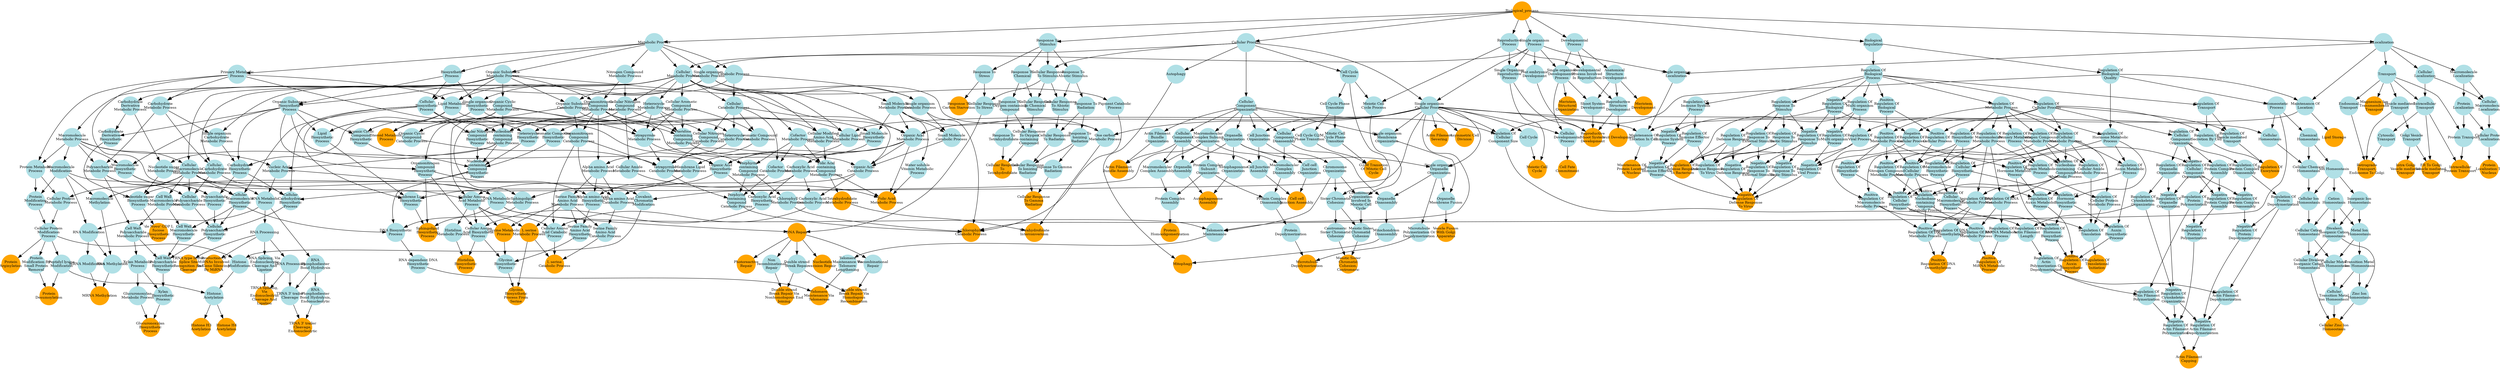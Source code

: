 digraph {
1 [style="filled", fixedsize="true", fontsize="10", shape="circle", width="0.75", fillcolor="orange", label="Biological_process", color="transparent"];
2 [style="filled", fixedsize="true", fontsize="10", shape="circle", width="0.75", fillcolor="powderblue", label="Metabolic Process", color="transparent"];
3 [style="filled", fixedsize="true", fontsize="10", shape="circle", width="0.75", fillcolor="powderblue", label="Organic Substance
Metabolic Process", color="transparent"];
4 [style="filled", fixedsize="true", fontsize="10", shape="circle", width="0.75", fillcolor="powderblue", label="Macromolecule
Metabolic Process", color="transparent"];
5 [style="filled", fixedsize="true", fontsize="10", shape="circle", width="0.75", fillcolor="powderblue", label="Cellular Process", color="transparent"];
6 [style="filled", fixedsize="true", fontsize="10", shape="circle", width="0.75", fillcolor="powderblue", label="Cellular
Metabolic Process", color="transparent"];
7 [style="filled", fixedsize="true", fontsize="10", shape="circle", width="0.75", fillcolor="powderblue", label="Cellular
Macromolecule
Metabolic Process", color="transparent"];
8 [style="filled", fixedsize="true", fontsize="10", shape="circle", width="0.75", fillcolor="powderblue", label="Cellular Aromatic
Compound
Metabolic Process", color="transparent"];
9 [style="filled", fixedsize="true", fontsize="10", shape="circle", width="0.75", fillcolor="powderblue", label="Nitrogen Compound
Metabolic Process", color="transparent"];
10 [style="filled", fixedsize="true", fontsize="10", shape="circle", width="0.75", fillcolor="powderblue", label="Cellular Nitrogen
Compound
Metabolic Process", color="transparent"];
11 [style="filled", fixedsize="true", fontsize="10", shape="circle", width="0.75", fillcolor="powderblue", label="Primary Metabolic
Process", color="transparent"];
12 [style="filled", fixedsize="true", fontsize="10", shape="circle", width="0.75", fillcolor="powderblue", label="Heterocycle
Metabolic Process", color="transparent"];
13 [style="filled", fixedsize="true", fontsize="10", shape="circle", width="0.75", fillcolor="powderblue", label="Organic Cyclic
Compound
Metabolic Process", color="transparent"];
14 [style="filled", fixedsize="true", fontsize="10", shape="circle", width="0.75", fillcolor="powderblue", label="Nucleobase
containing
Compound
Metabolic Process", color="transparent"];
15 [style="filled", fixedsize="true", fontsize="10", shape="circle", width="0.75", fillcolor="powderblue", label="Nucleic Acid
Metabolic Process", color="transparent"];
16 [style="filled", fixedsize="true", fontsize="10", shape="circle", width="0.75", fillcolor="powderblue", label="DNA Metabolic
Process", color="transparent"];
17 [style="filled", fixedsize="true", fontsize="10", shape="circle", width="0.75", fillcolor="powderblue", label="Single organism
Process", color="transparent"];
18 [style="filled", fixedsize="true", fontsize="10", shape="circle", width="0.75", fillcolor="powderblue", label="Single organism
Cellular Process", color="transparent"];
19 [style="filled", fixedsize="true", fontsize="10", shape="circle", width="0.75", fillcolor="orange", label="Actin Filament
Severing", color="transparent"];
20 [style="filled", fixedsize="true", fontsize="10", shape="circle", width="0.75", fillcolor="powderblue", label="Cellular
Component
Organization", color="transparent"];
21 [style="filled", fixedsize="true", fontsize="10", shape="circle", width="0.75", fillcolor="powderblue", label="Organelle
Organization", color="transparent"];
22 [style="filled", fixedsize="true", fontsize="10", shape="circle", width="0.75", fillcolor="powderblue", label="Cellular
Component
Assembly", color="transparent"];
23 [style="filled", fixedsize="true", fontsize="10", shape="circle", width="0.75", fillcolor="powderblue", label="Organelle
Assembly", color="transparent"];
24 [style="filled", fixedsize="true", fontsize="10", shape="circle", width="0.75", fillcolor="powderblue", label="Autophagosome
Organization", color="transparent"];
25 [style="filled", fixedsize="true", fontsize="10", shape="circle", width="0.75", fillcolor="orange", label="Autophagosome
Assembly", color="transparent"];
26 [style="filled", fixedsize="true", fontsize="10", shape="circle", width="0.75", fillcolor="powderblue", label="Response To
Stimulus", color="transparent"];
27 [style="filled", fixedsize="true", fontsize="10", shape="circle", width="0.75", fillcolor="powderblue", label="Response To
Stress", color="transparent"];
28 [style="filled", fixedsize="true", fontsize="10", shape="circle", width="0.75", fillcolor="orange", label="Response To
Carbon Starvation", color="transparent"];
29 [style="filled", fixedsize="true", fontsize="10", shape="circle", width="0.75", fillcolor="powderblue", label="Organonitrogen
Compound
Metabolic Process", color="transparent"];
30 [style="filled", fixedsize="true", fontsize="10", shape="circle", width="0.75", fillcolor="powderblue", label="Cellular Modified
Amino Acid
Metabolic Process", color="transparent"];
31 [style="filled", fixedsize="true", fontsize="10", shape="circle", width="0.75", fillcolor="powderblue", label="Cofactor
Metabolic Process", color="transparent"];
32 [style="filled", fixedsize="true", fontsize="10", shape="circle", width="0.75", fillcolor="powderblue", label="Pteridine
containing
Compound
Metabolic Process", color="transparent"];
33 [style="filled", fixedsize="true", fontsize="10", shape="circle", width="0.75", fillcolor="powderblue", label="Folic Acid
containing
Compound
Metabolic Process", color="transparent"];
34 [style="filled", fixedsize="true", fontsize="10", shape="circle", width="0.75", fillcolor="orange", label="Tetrahydrofolate
Metabolic Process", color="transparent"];
35 [style="filled", fixedsize="true", fontsize="10", shape="circle", width="0.75", fillcolor="powderblue", label="Protein Metabolic
Process", color="transparent"];
36 [style="filled", fixedsize="true", fontsize="10", shape="circle", width="0.75", fillcolor="powderblue", label="Macromolecule
Modification", color="transparent"];
37 [style="filled", fixedsize="true", fontsize="10", shape="circle", width="0.75", fillcolor="powderblue", label="Protein
Modification
Process", color="transparent"];
38 [style="filled", fixedsize="true", fontsize="10", shape="circle", width="0.75", fillcolor="powderblue", label="Cellular Protein
Metabolic Process", color="transparent"];
39 [style="filled", fixedsize="true", fontsize="10", shape="circle", width="0.75", fillcolor="powderblue", label="Cellular Protein
Modification
Process", color="transparent"];
40 [style="filled", fixedsize="true", fontsize="10", shape="circle", width="0.75", fillcolor="powderblue", label="Peptidyl lysine
Modification", color="transparent"];
41 [style="filled", fixedsize="true", fontsize="10", shape="circle", width="0.75", fillcolor="powderblue", label="Protein
Modification By
Small Protein
Removal", color="transparent"];
42 [style="filled", fixedsize="true", fontsize="10", shape="circle", width="0.75", fillcolor="orange", label="Protein
Desumoylation", color="transparent"];
43 [style="filled", fixedsize="true", fontsize="10", shape="circle", width="0.75", fillcolor="powderblue", label="RNA Metabolic
Process", color="transparent"];
44 [style="filled", fixedsize="true", fontsize="10", shape="circle", width="0.75", fillcolor="powderblue", label="RNA Modification", color="transparent"];
45 [style="filled", fixedsize="true", fontsize="10", shape="circle", width="0.75", fillcolor="powderblue", label="Macromolecule
Methylation", color="transparent"];
46 [style="filled", fixedsize="true", fontsize="10", shape="circle", width="0.75", fillcolor="powderblue", label="RNA Methylation", color="transparent"];
47 [style="filled", fixedsize="true", fontsize="10", shape="circle", width="0.75", fillcolor="powderblue", label="MRNA Modification", color="transparent"];
48 [style="filled", fixedsize="true", fontsize="10", shape="circle", width="0.75", fillcolor="orange", label="MRNA Methylation", color="transparent"];
49 [style="filled", fixedsize="true", fontsize="10", shape="circle", width="0.75", fillcolor="powderblue", label="Developmental
Process", color="transparent"];
50 [style="filled", fixedsize="true", fontsize="10", shape="circle", width="0.75", fillcolor="powderblue", label="Single organism
Developmental
Process", color="transparent"];
51 [style="filled", fixedsize="true", fontsize="10", shape="circle", width="0.75", fillcolor="powderblue", label="Cellular
Developmental
Process", color="transparent"];
52 [style="filled", fixedsize="true", fontsize="10", shape="circle", width="0.75", fillcolor="orange", label="Cell Fate
Commitment", color="transparent"];
53 [style="filled", fixedsize="true", fontsize="10", shape="circle", width="0.75", fillcolor="powderblue", label="Biological
Regulation", color="transparent"];
54 [style="filled", fixedsize="true", fontsize="10", shape="circle", width="0.75", fillcolor="powderblue", label="Regulation Of
Biological
Quality", color="transparent"];
55 [style="filled", fixedsize="true", fontsize="10", shape="circle", width="0.75", fillcolor="powderblue", label="Regulation Of
Cellular
Component Size", color="transparent"];
56 [style="filled", fixedsize="true", fontsize="10", shape="circle", width="0.75", fillcolor="powderblue", label="Regulation Of
Biological
Process", color="transparent"];
57 [style="filled", fixedsize="true", fontsize="10", shape="circle", width="0.75", fillcolor="powderblue", label="Regulation Of
Cellular Process", color="transparent"];
58 [style="filled", fixedsize="true", fontsize="10", shape="circle", width="0.75", fillcolor="powderblue", label="Regulation Of
Cellular
Component
Organization", color="transparent"];
59 [style="filled", fixedsize="true", fontsize="10", shape="circle", width="0.75", fillcolor="powderblue", label="Regulation Of
Organelle
Organization", color="transparent"];
60 [style="filled", fixedsize="true", fontsize="10", shape="circle", width="0.75", fillcolor="powderblue", label="Regulation Of
Cytoskeleton
Organization", color="transparent"];
61 [style="filled", fixedsize="true", fontsize="10", shape="circle", width="0.75", fillcolor="powderblue", label="Regulation Of
Actin Filament
Length", color="transparent"];
62 [style="filled", fixedsize="true", fontsize="10", shape="circle", width="0.75", fillcolor="powderblue", label="Regulation Of
Actin
Polymerization Or
Depolymerization", color="transparent"];
63 [style="filled", fixedsize="true", fontsize="10", shape="circle", width="0.75", fillcolor="powderblue", label="Regulation Of
Protein Complex
Disassembly", color="transparent"];
64 [style="filled", fixedsize="true", fontsize="10", shape="circle", width="0.75", fillcolor="powderblue", label="Regulation Of
Protein
Depolymerization", color="transparent"];
65 [style="filled", fixedsize="true", fontsize="10", shape="circle", width="0.75", fillcolor="powderblue", label="Regulation Of
Actin Filament
Depolymerization", color="transparent"];
66 [style="filled", fixedsize="true", fontsize="10", shape="circle", width="0.75", fillcolor="powderblue", label="Negative
Regulation Of
Biological
Process", color="transparent"];
67 [style="filled", fixedsize="true", fontsize="10", shape="circle", width="0.75", fillcolor="powderblue", label="Negative
Regulation Of
Cellular Process", color="transparent"];
68 [style="filled", fixedsize="true", fontsize="10", shape="circle", width="0.75", fillcolor="powderblue", label="Negative
Regulation Of
Cellular
Component
Organization", color="transparent"];
69 [style="filled", fixedsize="true", fontsize="10", shape="circle", width="0.75", fillcolor="powderblue", label="Negative
Regulation Of
Organelle
Organization", color="transparent"];
70 [style="filled", fixedsize="true", fontsize="10", shape="circle", width="0.75", fillcolor="powderblue", label="Negative
Regulation Of
Cytoskeleton
Organization", color="transparent"];
71 [style="filled", fixedsize="true", fontsize="10", shape="circle", width="0.75", fillcolor="powderblue", label="Negative
Regulation Of
Protein Complex
Disassembly", color="transparent"];
72 [style="filled", fixedsize="true", fontsize="10", shape="circle", width="0.75", fillcolor="powderblue", label="Negative
Regulation Of
Protein
Depolymerization", color="transparent"];
73 [style="filled", fixedsize="true", fontsize="10", shape="circle", width="0.75", fillcolor="powderblue", label="Negative
Regulation Of
Actin Filament
Depolymerization", color="transparent"];
74 [style="filled", fixedsize="true", fontsize="10", shape="circle", width="0.75", fillcolor="powderblue", label="Regulation Of
Protein Complex
Assembly", color="transparent"];
75 [style="filled", fixedsize="true", fontsize="10", shape="circle", width="0.75", fillcolor="powderblue", label="Regulation Of
Protein
Polymerization", color="transparent"];
76 [style="filled", fixedsize="true", fontsize="10", shape="circle", width="0.75", fillcolor="powderblue", label="Regulation Of
Actin Filament
Polymerization", color="transparent"];
77 [style="filled", fixedsize="true", fontsize="10", shape="circle", width="0.75", fillcolor="powderblue", label="Negative
Regulation Of
Protein Complex
Assembly", color="transparent"];
78 [style="filled", fixedsize="true", fontsize="10", shape="circle", width="0.75", fillcolor="powderblue", label="Negative
Regulation Of
Protein
Polymerization", color="transparent"];
79 [style="filled", fixedsize="true", fontsize="10", shape="circle", width="0.75", fillcolor="powderblue", label="Negative
Regulation Of
Actin Filament
Polymerization", color="transparent"];
80 [style="filled", fixedsize="true", fontsize="10", shape="circle", width="0.75", fillcolor="orange", label="Actin Filament
Capping", color="transparent"];
81 [style="filled", fixedsize="true", fontsize="10", shape="circle", width="0.75", fillcolor="powderblue", label="Single organism
Metabolic Process", color="transparent"];
82 [style="filled", fixedsize="true", fontsize="10", shape="circle", width="0.75", fillcolor="powderblue", label="Small Molecule
Metabolic Process", color="transparent"];
83 [style="filled", fixedsize="true", fontsize="10", shape="circle", width="0.75", fillcolor="powderblue", label="Organic Acid
Metabolic Process", color="transparent"];
84 [style="filled", fixedsize="true", fontsize="10", shape="circle", width="0.75", fillcolor="powderblue", label="Carboxylic Acid
Metabolic Process", color="transparent"];
85 [style="filled", fixedsize="true", fontsize="10", shape="circle", width="0.75", fillcolor="powderblue", label="Cellular Amino
Acid Metabolic
Process", color="transparent"];
86 [style="filled", fixedsize="true", fontsize="10", shape="circle", width="0.75", fillcolor="powderblue", label="Alpha amino Acid
Metabolic Process", color="transparent"];
87 [style="filled", fixedsize="true", fontsize="10", shape="circle", width="0.75", fillcolor="powderblue", label="Serine Family
Amino Acid
Metabolic Process", color="transparent"];
88 [style="filled", fixedsize="true", fontsize="10", shape="circle", width="0.75", fillcolor="orange", label="Glycine Metabolic
Process", color="transparent"];
89 [style="filled", fixedsize="true", fontsize="10", shape="circle", width="0.75", fillcolor="orange", label="L serine
Metabolic Process", color="transparent"];
90 [style="filled", fixedsize="true", fontsize="10", shape="circle", width="0.75", fillcolor="powderblue", label="Catabolic Process", color="transparent"];
91 [style="filled", fixedsize="true", fontsize="10", shape="circle", width="0.75", fillcolor="powderblue", label="Cellular
Catabolic Process", color="transparent"];
92 [style="filled", fixedsize="true", fontsize="10", shape="circle", width="0.75", fillcolor="powderblue", label="Single organism
Catabolic Process", color="transparent"];
93 [style="filled", fixedsize="true", fontsize="10", shape="circle", width="0.75", fillcolor="powderblue", label="Small Molecule
Catabolic Process", color="transparent"];
94 [style="filled", fixedsize="true", fontsize="10", shape="circle", width="0.75", fillcolor="powderblue", label="Organic Substance
Catabolic Process", color="transparent"];
95 [style="filled", fixedsize="true", fontsize="10", shape="circle", width="0.75", fillcolor="powderblue", label="Organic Acid
Catabolic Process", color="transparent"];
96 [style="filled", fixedsize="true", fontsize="10", shape="circle", width="0.75", fillcolor="powderblue", label="Carboxylic Acid
Catabolic Process", color="transparent"];
97 [style="filled", fixedsize="true", fontsize="10", shape="circle", width="0.75", fillcolor="powderblue", label="Organonitrogen
Compound
Catabolic Process", color="transparent"];
98 [style="filled", fixedsize="true", fontsize="10", shape="circle", width="0.75", fillcolor="powderblue", label="Cellular Amino
Acid Catabolic
Process", color="transparent"];
99 [style="filled", fixedsize="true", fontsize="10", shape="circle", width="0.75", fillcolor="powderblue", label="Alpha amino Acid
Catabolic Process", color="transparent"];
100 [style="filled", fixedsize="true", fontsize="10", shape="circle", width="0.75", fillcolor="powderblue", label="Serine Family
Amino Acid
Catabolic Process", color="transparent"];
101 [style="filled", fixedsize="true", fontsize="10", shape="circle", width="0.75", fillcolor="orange", label="L serine
Catabolic Process", color="transparent"];
102 [style="filled", fixedsize="true", fontsize="10", shape="circle", width="0.75", fillcolor="powderblue", label="Biosynthetic
Process", color="transparent"];
103 [style="filled", fixedsize="true", fontsize="10", shape="circle", width="0.75", fillcolor="powderblue", label="Cellular
Biosynthetic
Process", color="transparent"];
104 [style="filled", fixedsize="true", fontsize="10", shape="circle", width="0.75", fillcolor="powderblue", label="Single organism
Biosynthetic
Process", color="transparent"];
105 [style="filled", fixedsize="true", fontsize="10", shape="circle", width="0.75", fillcolor="powderblue", label="Small Molecule
Biosynthetic
Process", color="transparent"];
106 [style="filled", fixedsize="true", fontsize="10", shape="circle", width="0.75", fillcolor="powderblue", label="Organic Substance
Biosynthetic
Process", color="transparent"];
107 [style="filled", fixedsize="true", fontsize="10", shape="circle", width="0.75", fillcolor="powderblue", label="Organic Acid
Biosynthetic
Process", color="transparent"];
108 [style="filled", fixedsize="true", fontsize="10", shape="circle", width="0.75", fillcolor="powderblue", label="Carboxylic Acid
Biosynthetic
Process", color="transparent"];
109 [style="filled", fixedsize="true", fontsize="10", shape="circle", width="0.75", fillcolor="powderblue", label="Organonitrogen
Compound
Biosynthetic
Process", color="transparent"];
110 [style="filled", fixedsize="true", fontsize="10", shape="circle", width="0.75", fillcolor="powderblue", label="Cellular Amino
Acid Biosynthetic
Process", color="transparent"];
111 [style="filled", fixedsize="true", fontsize="10", shape="circle", width="0.75", fillcolor="powderblue", label="Alpha amino Acid
Biosynthetic
Process", color="transparent"];
112 [style="filled", fixedsize="true", fontsize="10", shape="circle", width="0.75", fillcolor="powderblue", label="Serine Family
Amino Acid
Biosynthetic
Process", color="transparent"];
113 [style="filled", fixedsize="true", fontsize="10", shape="circle", width="0.75", fillcolor="powderblue", label="Glycine
Biosynthetic
Process", color="transparent"];
114 [style="filled", fixedsize="true", fontsize="10", shape="circle", width="0.75", fillcolor="orange", label="Glycine
Biosynthetic
Process From
Serine", color="transparent"];
115 [style="filled", fixedsize="true", fontsize="10", shape="circle", width="0.75", fillcolor="powderblue", label="Water soluble
Vitamin Metabolic
Process", color="transparent"];
116 [style="filled", fixedsize="true", fontsize="10", shape="circle", width="0.75", fillcolor="powderblue", label="Cellular Amide
Metabolic Process", color="transparent"];
117 [style="filled", fixedsize="true", fontsize="10", shape="circle", width="0.75", fillcolor="orange", label="Folic Acid
Metabolic Process", color="transparent"];
118 [style="filled", fixedsize="true", fontsize="10", shape="circle", width="0.75", fillcolor="powderblue", label="Response To
Chemical", color="transparent"];
119 [style="filled", fixedsize="true", fontsize="10", shape="circle", width="0.75", fillcolor="powderblue", label="Cellular Response
To Stimulus", color="transparent"];
120 [style="filled", fixedsize="true", fontsize="10", shape="circle", width="0.75", fillcolor="powderblue", label="Cellular Response
To Chemical
Stimulus", color="transparent"];
121 [style="filled", fixedsize="true", fontsize="10", shape="circle", width="0.75", fillcolor="powderblue", label="Response To
Oxygen containing
Compound", color="transparent"];
122 [style="filled", fixedsize="true", fontsize="10", shape="circle", width="0.75", fillcolor="powderblue", label="Cellular Response
To Oxygen
containing
Compound", color="transparent"];
123 [style="filled", fixedsize="true", fontsize="10", shape="circle", width="0.75", fillcolor="powderblue", label="Response To
Tetrahydrofolate", color="transparent"];
124 [style="filled", fixedsize="true", fontsize="10", shape="circle", width="0.75", fillcolor="orange", label="Cellular Response
To
Tetrahydrofolate", color="transparent"];
125 [style="filled", fixedsize="true", fontsize="10", shape="circle", width="0.75", fillcolor="powderblue", label="Carbohydrate
Metabolic Process", color="transparent"];
126 [style="filled", fixedsize="true", fontsize="10", shape="circle", width="0.75", fillcolor="powderblue", label="Polysaccharide
Metabolic Process", color="transparent"];
127 [style="filled", fixedsize="true", fontsize="10", shape="circle", width="0.75", fillcolor="powderblue", label="Cell Wall
Macromolecule
Metabolic Process", color="transparent"];
128 [style="filled", fixedsize="true", fontsize="10", shape="circle", width="0.75", fillcolor="powderblue", label="Cell Wall
Polysaccharide
Metabolic Process", color="transparent"];
129 [style="filled", fixedsize="true", fontsize="10", shape="circle", width="0.75", fillcolor="powderblue", label="Xylan Metabolic
Process", color="transparent"];
130 [style="filled", fixedsize="true", fontsize="10", shape="circle", width="0.75", fillcolor="powderblue", label="Glucuronoxylan
Metabolic Process", color="transparent"];
131 [style="filled", fixedsize="true", fontsize="10", shape="circle", width="0.75", fillcolor="powderblue", label="Macromolecule
Biosynthetic
Process", color="transparent"];
132 [style="filled", fixedsize="true", fontsize="10", shape="circle", width="0.75", fillcolor="powderblue", label="Single organism
Carbohydrate
Metabolic Process", color="transparent"];
133 [style="filled", fixedsize="true", fontsize="10", shape="circle", width="0.75", fillcolor="powderblue", label="Carbohydrate
Biosynthetic
Process", color="transparent"];
134 [style="filled", fixedsize="true", fontsize="10", shape="circle", width="0.75", fillcolor="powderblue", label="Polysaccharide
Biosynthetic
Process", color="transparent"];
135 [style="filled", fixedsize="true", fontsize="10", shape="circle", width="0.75", fillcolor="powderblue", label="Cellular
Carbohydrate
Metabolic Process", color="transparent"];
136 [style="filled", fixedsize="true", fontsize="10", shape="circle", width="0.75", fillcolor="powderblue", label="Cellular
Carbohydrate
Biosynthetic
Process", color="transparent"];
137 [style="filled", fixedsize="true", fontsize="10", shape="circle", width="0.75", fillcolor="powderblue", label="Cellular
Macromolecule
Biosynthetic
Process", color="transparent"];
138 [style="filled", fixedsize="true", fontsize="10", shape="circle", width="0.75", fillcolor="powderblue", label="Cellular
Polysaccharide
Metabolic Process", color="transparent"];
139 [style="filled", fixedsize="true", fontsize="10", shape="circle", width="0.75", fillcolor="powderblue", label="Cellular
Polysaccharide
Biosynthetic
Process", color="transparent"];
140 [style="filled", fixedsize="true", fontsize="10", shape="circle", width="0.75", fillcolor="powderblue", label="Cell Wall
Macromolecule
Biosynthetic
Process", color="transparent"];
141 [style="filled", fixedsize="true", fontsize="10", shape="circle", width="0.75", fillcolor="powderblue", label="Cell Wall
Polysaccharide
Biosynthetic
Process", color="transparent"];
142 [style="filled", fixedsize="true", fontsize="10", shape="circle", width="0.75", fillcolor="powderblue", label="Xylan
Biosynthetic
Process", color="transparent"];
143 [style="filled", fixedsize="true", fontsize="10", shape="circle", width="0.75", fillcolor="orange", label="Glucuronoxylan
Biosynthetic
Process", color="transparent"];
144 [style="filled", fixedsize="true", fontsize="10", shape="circle", width="0.75", fillcolor="powderblue", label="Cellular Response
To Stress", color="transparent"];
145 [style="filled", fixedsize="true", fontsize="10", shape="circle", width="0.75", fillcolor="orange", label="DNA Repair", color="transparent"];
146 [style="filled", fixedsize="true", fontsize="10", shape="circle", width="0.75", fillcolor="powderblue", label="Recombinational
Repair", color="transparent"];
147 [style="filled", fixedsize="true", fontsize="10", shape="circle", width="0.75", fillcolor="powderblue", label="Double strand
Break Repair", color="transparent"];
148 [style="filled", fixedsize="true", fontsize="10", shape="circle", width="0.75", fillcolor="orange", label="Double strand
Break Repair Via
Homologous
Recombination", color="transparent"];
149 [style="filled", fixedsize="true", fontsize="10", shape="circle", width="0.75", fillcolor="powderblue", label="Localization", color="transparent"];
150 [style="filled", fixedsize="true", fontsize="10", shape="circle", width="0.75", fillcolor="powderblue", label="Transport", color="transparent"];
151 [style="filled", fixedsize="true", fontsize="10", shape="circle", width="0.75", fillcolor="powderblue", label="Vesicle mediated
Transport", color="transparent"];
152 [style="filled", fixedsize="true", fontsize="10", shape="circle", width="0.75", fillcolor="powderblue", label="Golgi Vesicle
Transport", color="transparent"];
153 [style="filled", fixedsize="true", fontsize="10", shape="circle", width="0.75", fillcolor="orange", label="Intra Golgi
Vesicle mediated
Transport", color="transparent"];
154 [style="filled", fixedsize="true", fontsize="10", shape="circle", width="0.75", fillcolor="powderblue", label="Macromolecular
Complex Subunit
Organization", color="transparent"];
155 [style="filled", fixedsize="true", fontsize="10", shape="circle", width="0.75", fillcolor="powderblue", label="Covalent
Chromatin
Modification", color="transparent"];
156 [style="filled", fixedsize="true", fontsize="10", shape="circle", width="0.75", fillcolor="powderblue", label="Histone
Modification", color="transparent"];
157 [style="filled", fixedsize="true", fontsize="10", shape="circle", width="0.75", fillcolor="powderblue", label="Histone
Acetylation", color="transparent"];
158 [style="filled", fixedsize="true", fontsize="10", shape="circle", width="0.75", fillcolor="orange", label="Histone H3
Acetylation", color="transparent"];
159 [style="filled", fixedsize="true", fontsize="10", shape="circle", width="0.75", fillcolor="orange", label="Nucleotide
excision Repair", color="transparent"];
160 [style="filled", fixedsize="true", fontsize="10", shape="circle", width="0.75", fillcolor="orange", label="Photoreactive
Repair", color="transparent"];
161 [style="filled", fixedsize="true", fontsize="10", shape="circle", width="0.75", fillcolor="powderblue", label="Actin Filament
Bundle
Organization", color="transparent"];
162 [style="filled", fixedsize="true", fontsize="10", shape="circle", width="0.75", fillcolor="orange", label="Actin Filament
Bundle Assembly", color="transparent"];
163 [style="filled", fixedsize="true", fontsize="10", shape="circle", width="0.75", fillcolor="orange", label="Meristem
Structural
Organization", color="transparent"];
164 [style="filled", fixedsize="true", fontsize="10", shape="circle", width="0.75", fillcolor="powderblue", label="Autophagy", color="transparent"];
165 [style="filled", fixedsize="true", fontsize="10", shape="circle", width="0.75", fillcolor="powderblue", label="Cellular
Component
Disassembly", color="transparent"];
166 [style="filled", fixedsize="true", fontsize="10", shape="circle", width="0.75", fillcolor="powderblue", label="Single organism
Organelle
Organization", color="transparent"];
167 [style="filled", fixedsize="true", fontsize="10", shape="circle", width="0.75", fillcolor="powderblue", label="Organelle
Disassembly", color="transparent"];
168 [style="filled", fixedsize="true", fontsize="10", shape="circle", width="0.75", fillcolor="powderblue", label="Mitochondrion
Disassembly", color="transparent"];
169 [style="filled", fixedsize="true", fontsize="10", shape="circle", width="0.75", fillcolor="orange", label="Mitophagy", color="transparent"];
170 [style="filled", fixedsize="true", fontsize="10", shape="circle", width="0.75", fillcolor="orange", label="Protein
Arginylation", color="transparent"];
171 [style="filled", fixedsize="true", fontsize="10", shape="circle", width="0.75", fillcolor="powderblue", label="RNA Processing", color="transparent"];
172 [style="filled", fixedsize="true", fontsize="10", shape="circle", width="0.75", fillcolor="orange", label="TRNA type Intron
Splice Site
Recognition And
Cleavage", color="transparent"];
173 [style="filled", fixedsize="true", fontsize="10", shape="circle", width="0.75", fillcolor="orange", label="Histone H4
Acetylation", color="transparent"];
174 [style="filled", fixedsize="true", fontsize="10", shape="circle", width="0.75", fillcolor="powderblue", label="Tetrapyrrole
Metabolic Process", color="transparent"];
175 [style="filled", fixedsize="true", fontsize="10", shape="circle", width="0.75", fillcolor="powderblue", label="Porphyrin
containing
Compound
Metabolic Process", color="transparent"];
176 [style="filled", fixedsize="true", fontsize="10", shape="circle", width="0.75", fillcolor="powderblue", label="Aromatic Compound
Catabolic Process", color="transparent"];
177 [style="filled", fixedsize="true", fontsize="10", shape="circle", width="0.75", fillcolor="powderblue", label="Cellular Nitrogen
Compound
Catabolic Process", color="transparent"];
178 [style="filled", fixedsize="true", fontsize="10", shape="circle", width="0.75", fillcolor="powderblue", label="Heterocycle
Catabolic Process", color="transparent"];
179 [style="filled", fixedsize="true", fontsize="10", shape="circle", width="0.75", fillcolor="powderblue", label="Organic Cyclic
Compound
Catabolic Process", color="transparent"];
180 [style="filled", fixedsize="true", fontsize="10", shape="circle", width="0.75", fillcolor="powderblue", label="Tetrapyrrole
Catabolic Process", color="transparent"];
181 [style="filled", fixedsize="true", fontsize="10", shape="circle", width="0.75", fillcolor="powderblue", label="Cofactor
Catabolic Process", color="transparent"];
182 [style="filled", fixedsize="true", fontsize="10", shape="circle", width="0.75", fillcolor="powderblue", label="Porphyrin
containing
Compound
Catabolic Process", color="transparent"];
183 [style="filled", fixedsize="true", fontsize="10", shape="circle", width="0.75", fillcolor="powderblue", label="Chlorophyll
Metabolic Process", color="transparent"];
184 [style="filled", fixedsize="true", fontsize="10", shape="circle", width="0.75", fillcolor="powderblue", label="Pigment Catabolic
Process", color="transparent"];
185 [style="filled", fixedsize="true", fontsize="10", shape="circle", width="0.75", fillcolor="orange", label="Chlorophyll
Catabolic Process", color="transparent"];
186 [style="filled", fixedsize="true", fontsize="10", shape="circle", width="0.75", fillcolor="powderblue", label="Maintenance Of
Location", color="transparent"];
187 [style="filled", fixedsize="true", fontsize="10", shape="circle", width="0.75", fillcolor="orange", label="Lipid Storage", color="transparent"];
188 [style="filled", fixedsize="true", fontsize="10", shape="circle", width="0.75", fillcolor="powderblue", label="Homeostatic
Process", color="transparent"];
189 [style="filled", fixedsize="true", fontsize="10", shape="circle", width="0.75", fillcolor="powderblue", label="Chemical
Homeostasis", color="transparent"];
190 [style="filled", fixedsize="true", fontsize="10", shape="circle", width="0.75", fillcolor="powderblue", label="Ion Homeostasis", color="transparent"];
191 [style="filled", fixedsize="true", fontsize="10", shape="circle", width="0.75", fillcolor="powderblue", label="Cellular
Homeostasis", color="transparent"];
192 [style="filled", fixedsize="true", fontsize="10", shape="circle", width="0.75", fillcolor="powderblue", label="Cellular Chemical
Homeostasis", color="transparent"];
193 [style="filled", fixedsize="true", fontsize="10", shape="circle", width="0.75", fillcolor="powderblue", label="Cellular Ion
Homeostasis", color="transparent"];
194 [style="filled", fixedsize="true", fontsize="10", shape="circle", width="0.75", fillcolor="powderblue", label="Cation
Homeostasis", color="transparent"];
195 [style="filled", fixedsize="true", fontsize="10", shape="circle", width="0.75", fillcolor="powderblue", label="Cellular Cation
Homeostasis", color="transparent"];
196 [style="filled", fixedsize="true", fontsize="10", shape="circle", width="0.75", fillcolor="powderblue", label="Inorganic Ion
Homeostasis", color="transparent"];
197 [style="filled", fixedsize="true", fontsize="10", shape="circle", width="0.75", fillcolor="powderblue", label="Metal Ion
Homeostasis", color="transparent"];
198 [style="filled", fixedsize="true", fontsize="10", shape="circle", width="0.75", fillcolor="powderblue", label="Cellular Metal
Ion Homeostasis", color="transparent"];
199 [style="filled", fixedsize="true", fontsize="10", shape="circle", width="0.75", fillcolor="powderblue", label="Transition Metal
Ion Homeostasis", color="transparent"];
200 [style="filled", fixedsize="true", fontsize="10", shape="circle", width="0.75", fillcolor="powderblue", label="Cellular
Transition Metal
Ion Homeostasis", color="transparent"];
201 [style="filled", fixedsize="true", fontsize="10", shape="circle", width="0.75", fillcolor="powderblue", label="Divalent
Inorganic Cation
Homeostasis", color="transparent"];
202 [style="filled", fixedsize="true", fontsize="10", shape="circle", width="0.75", fillcolor="powderblue", label="Zinc Ion
Homeostasis", color="transparent"];
203 [style="filled", fixedsize="true", fontsize="10", shape="circle", width="0.75", fillcolor="powderblue", label="Cellular Divalent
Inorganic Cation
Homeostasis", color="transparent"];
204 [style="filled", fixedsize="true", fontsize="10", shape="circle", width="0.75", fillcolor="orange", label="Cellular Zinc Ion
Homeostasis", color="transparent"];
205 [style="filled", fixedsize="true", fontsize="10", shape="circle", width="0.75", fillcolor="powderblue", label="RNA Splicing, Via
Endonucleolytic
Cleavage And
Ligation", color="transparent"];
206 [style="filled", fixedsize="true", fontsize="10", shape="circle", width="0.75", fillcolor="powderblue", label="TRNA Processing", color="transparent"];
207 [style="filled", fixedsize="true", fontsize="10", shape="circle", width="0.75", fillcolor="orange", label="TRNA Splicing,
Via
Endonucleolytic
Cleavage And
Ligation", color="transparent"];
208 [style="filled", fixedsize="true", fontsize="10", shape="circle", width="0.75", fillcolor="powderblue", label="Reproductive
Process", color="transparent"];
209 [style="filled", fixedsize="true", fontsize="10", shape="circle", width="0.75", fillcolor="powderblue", label="Developmental
Process Involved
In Reproduction", color="transparent"];
210 [style="filled", fixedsize="true", fontsize="10", shape="circle", width="0.75", fillcolor="powderblue", label="Anatomical
Structure
Development", color="transparent"];
211 [style="filled", fixedsize="true", fontsize="10", shape="circle", width="0.75", fillcolor="powderblue", label="Reproductive
Structure
Development", color="transparent"];
212 [style="filled", fixedsize="true", fontsize="10", shape="circle", width="0.75", fillcolor="orange", label="Fruit Development", color="transparent"];
213 [style="filled", fixedsize="true", fontsize="10", shape="circle", width="0.75", fillcolor="powderblue", label="Lipid Metabolic
Process", color="transparent"];
214 [style="filled", fixedsize="true", fontsize="10", shape="circle", width="0.75", fillcolor="orange", label="Steroid Metabolic
Process", color="transparent"];
215 [style="filled", fixedsize="true", fontsize="10", shape="circle", width="0.75", fillcolor="powderblue", label="Microtubule
Polymerization Or
Depolymerization", color="transparent"];
216 [style="filled", fixedsize="true", fontsize="10", shape="circle", width="0.75", fillcolor="powderblue", label="Macromolecular
Complex
Disassembly", color="transparent"];
217 [style="filled", fixedsize="true", fontsize="10", shape="circle", width="0.75", fillcolor="powderblue", label="Protein Complex
Subunit
Organization", color="transparent"];
218 [style="filled", fixedsize="true", fontsize="10", shape="circle", width="0.75", fillcolor="powderblue", label="Protein Complex
Disassembly", color="transparent"];
219 [style="filled", fixedsize="true", fontsize="10", shape="circle", width="0.75", fillcolor="powderblue", label="Protein
Depolymerization", color="transparent"];
220 [style="filled", fixedsize="true", fontsize="10", shape="circle", width="0.75", fillcolor="orange", label="Microtubule
Depolymerization", color="transparent"];
221 [style="filled", fixedsize="true", fontsize="10", shape="circle", width="0.75", fillcolor="powderblue", label="Cell Junction
Organization", color="transparent"];
222 [style="filled", fixedsize="true", fontsize="10", shape="circle", width="0.75", fillcolor="powderblue", label="Cell Junction
Assembly", color="transparent"];
223 [style="filled", fixedsize="true", fontsize="10", shape="circle", width="0.75", fillcolor="powderblue", label="Cell cell
Junction
Organization", color="transparent"];
224 [style="filled", fixedsize="true", fontsize="10", shape="circle", width="0.75", fillcolor="orange", label="Cell cell
Junction Assembly", color="transparent"];
225 [style="filled", fixedsize="true", fontsize="10", shape="circle", width="0.75", fillcolor="orange", label="Asymmetric Cell
Division", color="transparent"];
226 [style="filled", fixedsize="true", fontsize="10", shape="circle", width="0.75", fillcolor="orange", label="Production Of
MiRNAs Involved
In Gene Silencing
By MiRNA", color="transparent"];
227 [style="filled", fixedsize="true", fontsize="10", shape="circle", width="0.75", fillcolor="powderblue", label="Heterocycle
Biosynthetic
Process", color="transparent"];
228 [style="filled", fixedsize="true", fontsize="10", shape="circle", width="0.75", fillcolor="powderblue", label="Aromatic Compound
Biosynthetic
Process", color="transparent"];
229 [style="filled", fixedsize="true", fontsize="10", shape="circle", width="0.75", fillcolor="powderblue", label="Cellular Nitrogen
Compound
Biosynthetic
Process", color="transparent"];
230 [style="filled", fixedsize="true", fontsize="10", shape="circle", width="0.75", fillcolor="powderblue", label="Organic Cyclic
Compound
Biosynthetic
Process", color="transparent"];
231 [style="filled", fixedsize="true", fontsize="10", shape="circle", width="0.75", fillcolor="powderblue", label="Nucleobase
containing
Compound
Biosynthetic
Process", color="transparent"];
232 [style="filled", fixedsize="true", fontsize="10", shape="circle", width="0.75", fillcolor="powderblue", label="DNA Biosynthetic
Process", color="transparent"];
233 [style="filled", fixedsize="true", fontsize="10", shape="circle", width="0.75", fillcolor="powderblue", label="RNA dependent DNA
Biosynthetic
Process", color="transparent"];
234 [style="filled", fixedsize="true", fontsize="10", shape="circle", width="0.75", fillcolor="powderblue", label="Chromosome
Organization", color="transparent"];
235 [style="filled", fixedsize="true", fontsize="10", shape="circle", width="0.75", fillcolor="powderblue", label="Telomere
Maintenance", color="transparent"];
236 [style="filled", fixedsize="true", fontsize="10", shape="circle", width="0.75", fillcolor="powderblue", label="Telomere
Maintenance Via
Telomere
Lengthening", color="transparent"];
237 [style="filled", fixedsize="true", fontsize="10", shape="circle", width="0.75", fillcolor="orange", label="Telomere
Maintenance Via
Telomerase", color="transparent"];
238 [style="filled", fixedsize="true", fontsize="10", shape="circle", width="0.75", fillcolor="powderblue", label="Cellular
Localization", color="transparent"];
239 [style="filled", fixedsize="true", fontsize="10", shape="circle", width="0.75", fillcolor="powderblue", label="Intracellular
Transport", color="transparent"];
240 [style="filled", fixedsize="true", fontsize="10", shape="circle", width="0.75", fillcolor="orange", label="ER To Golgi
Vesicle mediated
Transport", color="transparent"];
241 [style="filled", fixedsize="true", fontsize="10", shape="circle", width="0.75", fillcolor="powderblue", label="Endosomal
Transport", color="transparent"];
242 [style="filled", fixedsize="true", fontsize="10", shape="circle", width="0.75", fillcolor="powderblue", label="Cytosolic
Transport", color="transparent"];
243 [style="filled", fixedsize="true", fontsize="10", shape="circle", width="0.75", fillcolor="orange", label="Retrograde
Transport,
Endosome To Golgi", color="transparent"];
244 [style="filled", fixedsize="true", fontsize="10", shape="circle", width="0.75", fillcolor="powderblue", label="Post embryonic
Development", color="transparent"];
245 [style="filled", fixedsize="true", fontsize="10", shape="circle", width="0.75", fillcolor="powderblue", label="Single Organism
Reproductive
Process", color="transparent"];
246 [style="filled", fixedsize="true", fontsize="10", shape="circle", width="0.75", fillcolor="powderblue", label="Shoot System
Development", color="transparent"];
247 [style="filled", fixedsize="true", fontsize="10", shape="circle", width="0.75", fillcolor="orange", label="Reproductive
Shoot System
Development", color="transparent"];
248 [style="filled", fixedsize="true", fontsize="10", shape="circle", width="0.75", fillcolor="powderblue", label="Regulation Of
Response To
Stimulus", color="transparent"];
249 [style="filled", fixedsize="true", fontsize="10", shape="circle", width="0.75", fillcolor="powderblue", label="Regulation Of
Response To
Biotic Stimulus", color="transparent"];
250 [style="filled", fixedsize="true", fontsize="10", shape="circle", width="0.75", fillcolor="powderblue", label="Regulation Of
Defense Response", color="transparent"];
251 [style="filled", fixedsize="true", fontsize="10", shape="circle", width="0.75", fillcolor="powderblue", label="Regulation Of
Response To
External Stimulus", color="transparent"];
252 [style="filled", fixedsize="true", fontsize="10", shape="circle", width="0.75", fillcolor="powderblue", label="Regulation Of
Multi organism
Process", color="transparent"];
253 [style="filled", fixedsize="true", fontsize="10", shape="circle", width="0.75", fillcolor="orange", label="Regulation Of
Defense Response
To Bacterium", color="transparent"];
254 [style="filled", fixedsize="true", fontsize="10", shape="circle", width="0.75", fillcolor="powderblue", label="Histidine
Metabolic Process", color="transparent"];
255 [style="filled", fixedsize="true", fontsize="10", shape="circle", width="0.75", fillcolor="orange", label="Histidine
Biosynthetic
Process", color="transparent"];
256 [style="filled", fixedsize="true", fontsize="10", shape="circle", width="0.75", fillcolor="powderblue", label="RNA
Phosphodiester
Bond Hydrolysis", color="transparent"];
257 [style="filled", fixedsize="true", fontsize="10", shape="circle", width="0.75", fillcolor="powderblue", label="TRNA 3' trailer
Cleavage", color="transparent"];
258 [style="filled", fixedsize="true", fontsize="10", shape="circle", width="0.75", fillcolor="powderblue", label="RNA
Phosphodiester
Bond Hydrolysis,
Endonucleolytic", color="transparent"];
259 [style="filled", fixedsize="true", fontsize="10", shape="circle", width="0.75", fillcolor="orange", label="TRNA 3' trailer
Cleavage,
Endonucleolytic", color="transparent"];
260 [style="filled", fixedsize="true", fontsize="10", shape="circle", width="0.75", fillcolor="powderblue", label="Single organism
Localization", color="transparent"];
261 [style="filled", fixedsize="true", fontsize="10", shape="circle", width="0.75", fillcolor="powderblue", label="Maintenance Of
Location In Cell", color="transparent"];
262 [style="filled", fixedsize="true", fontsize="10", shape="circle", width="0.75", fillcolor="orange", label="Maintenance Of
Protein Location
In Nucleus", color="transparent"];
263 [style="filled", fixedsize="true", fontsize="10", shape="circle", width="0.75", fillcolor="powderblue", label="Regulation Of
Metabolic Process", color="transparent"];
264 [style="filled", fixedsize="true", fontsize="10", shape="circle", width="0.75", fillcolor="powderblue", label="Positive
Regulation Of
Biological
Process", color="transparent"];
265 [style="filled", fixedsize="true", fontsize="10", shape="circle", width="0.75", fillcolor="powderblue", label="Positive
Regulation Of
Metabolic Process", color="transparent"];
266 [style="filled", fixedsize="true", fontsize="10", shape="circle", width="0.75", fillcolor="powderblue", label="Regulation Of
Macromolecule
Metabolic Process", color="transparent"];
267 [style="filled", fixedsize="true", fontsize="10", shape="circle", width="0.75", fillcolor="powderblue", label="Positive
Regulation Of
Macromolecule
Metabolic Process", color="transparent"];
268 [style="filled", fixedsize="true", fontsize="10", shape="circle", width="0.75", fillcolor="powderblue", label="Regulation Of
Cellular
Metabolic Process", color="transparent"];
269 [style="filled", fixedsize="true", fontsize="10", shape="circle", width="0.75", fillcolor="powderblue", label="Regulation Of
Nitrogen Compound
Metabolic Process", color="transparent"];
270 [style="filled", fixedsize="true", fontsize="10", shape="circle", width="0.75", fillcolor="powderblue", label="Regulation Of
Primary Metabolic
Process", color="transparent"];
271 [style="filled", fixedsize="true", fontsize="10", shape="circle", width="0.75", fillcolor="powderblue", label="Regulation Of
Nucleobase
containing
Compound
Metabolic Process", color="transparent"];
272 [style="filled", fixedsize="true", fontsize="10", shape="circle", width="0.75", fillcolor="powderblue", label="Positive
Regulation Of
Cellular Process", color="transparent"];
273 [style="filled", fixedsize="true", fontsize="10", shape="circle", width="0.75", fillcolor="powderblue", label="Positive
Regulation Of
Cellular
Metabolic Process", color="transparent"];
274 [style="filled", fixedsize="true", fontsize="10", shape="circle", width="0.75", fillcolor="powderblue", label="Positive
Regulation Of
Nitrogen Compound
Metabolic Process", color="transparent"];
275 [style="filled", fixedsize="true", fontsize="10", shape="circle", width="0.75", fillcolor="powderblue", label="Positive
Regulation Of
Nucleobase
containing
Compound
Metabolic Process", color="transparent"];
276 [style="filled", fixedsize="true", fontsize="10", shape="circle", width="0.75", fillcolor="powderblue", label="Regulation Of DNA
Metabolic Process", color="transparent"];
277 [style="filled", fixedsize="true", fontsize="10", shape="circle", width="0.75", fillcolor="powderblue", label="Positive
Regulation Of DNA
Metabolic Process", color="transparent"];
278 [style="filled", fixedsize="true", fontsize="10", shape="circle", width="0.75", fillcolor="powderblue", label="Regulation Of DNA
Demethylation", color="transparent"];
279 [style="filled", fixedsize="true", fontsize="10", shape="circle", width="0.75", fillcolor="orange", label="Positive
Regulation Of DNA
Demethylation", color="transparent"];
280 [style="filled", fixedsize="true", fontsize="10", shape="circle", width="0.75", fillcolor="powderblue", label="Cell Cycle
Process", color="transparent"];
281 [style="filled", fixedsize="true", fontsize="10", shape="circle", width="0.75", fillcolor="powderblue", label="Sister Chromatid
Cohesion", color="transparent"];
282 [style="filled", fixedsize="true", fontsize="10", shape="circle", width="0.75", fillcolor="powderblue", label="Meiotic Cell
Cycle Process", color="transparent"];
283 [style="filled", fixedsize="true", fontsize="10", shape="circle", width="0.75", fillcolor="powderblue", label="Chromosome
Organization
Involved In
Meiotic Cell
Cycle", color="transparent"];
284 [style="filled", fixedsize="true", fontsize="10", shape="circle", width="0.75", fillcolor="powderblue", label="Meiotic Sister
Chromatid
Cohesion", color="transparent"];
285 [style="filled", fixedsize="true", fontsize="10", shape="circle", width="0.75", fillcolor="powderblue", label="Centromeric
Sister Chromatid
Cohesion", color="transparent"];
286 [style="filled", fixedsize="true", fontsize="10", shape="circle", width="0.75", fillcolor="orange", label="Meiotic Sister
Chromatid
Cohesion,
Centromeric", color="transparent"];
287 [style="filled", fixedsize="true", fontsize="10", shape="circle", width="0.75", fillcolor="powderblue", label="Non
recombinational
Repair", color="transparent"];
288 [style="filled", fixedsize="true", fontsize="10", shape="circle", width="0.75", fillcolor="orange", label="Double strand
Break Repair Via
Nonhomologous End
Joining", color="transparent"];
289 [style="filled", fixedsize="true", fontsize="10", shape="circle", width="0.75", fillcolor="powderblue", label="Regulation Of
Immune System
Process", color="transparent"];
290 [style="filled", fixedsize="true", fontsize="10", shape="circle", width="0.75", fillcolor="powderblue", label="Negative
Regulation Of
Immune System
Process", color="transparent"];
291 [style="filled", fixedsize="true", fontsize="10", shape="circle", width="0.75", fillcolor="powderblue", label="Regulation Of
Immune Effector
Process", color="transparent"];
292 [style="filled", fixedsize="true", fontsize="10", shape="circle", width="0.75", fillcolor="powderblue", label="Negative
Regulation Of
Immune Effector
Process", color="transparent"];
293 [style="filled", fixedsize="true", fontsize="10", shape="circle", width="0.75", fillcolor="powderblue", label="Negative
Regulation Of
Response To
Stimulus", color="transparent"];
294 [style="filled", fixedsize="true", fontsize="10", shape="circle", width="0.75", fillcolor="powderblue", label="Negative
Regulation Of
Response To
Biotic Stimulus", color="transparent"];
295 [style="filled", fixedsize="true", fontsize="10", shape="circle", width="0.75", fillcolor="powderblue", label="Negative
Regulation Of
Defense Response", color="transparent"];
296 [style="filled", fixedsize="true", fontsize="10", shape="circle", width="0.75", fillcolor="powderblue", label="Negative
Regulation Of
Response To
External Stimulus", color="transparent"];
297 [style="filled", fixedsize="true", fontsize="10", shape="circle", width="0.75", fillcolor="powderblue", label="Negative
Regulation Of
Multi organism
Process", color="transparent"];
298 [style="filled", fixedsize="true", fontsize="10", shape="circle", width="0.75", fillcolor="powderblue", label="Regulation Of
Viral Process", color="transparent"];
299 [style="filled", fixedsize="true", fontsize="10", shape="circle", width="0.75", fillcolor="powderblue", label="Negative
Regulation Of
Viral Process", color="transparent"];
300 [style="filled", fixedsize="true", fontsize="10", shape="circle", width="0.75", fillcolor="powderblue", label="Regulation Of
Defense Response
To Virus", color="transparent"];
301 [style="filled", fixedsize="true", fontsize="10", shape="circle", width="0.75", fillcolor="orange", label="Negative
Regulation Of
Defense Response
To Virus", color="transparent"];
302 [style="filled", fixedsize="true", fontsize="10", shape="circle", width="0.75", fillcolor="orange", label="Meristem
Development", color="transparent"];
303 [style="filled", fixedsize="true", fontsize="10", shape="circle", width="0.75", fillcolor="powderblue", label="Regulation Of
Transport", color="transparent"];
304 [style="filled", fixedsize="true", fontsize="10", shape="circle", width="0.75", fillcolor="powderblue", label="Regulation Of
Vesicle mediated
Transport", color="transparent"];
305 [style="filled", fixedsize="true", fontsize="10", shape="circle", width="0.75", fillcolor="powderblue", label="Regulation Of
Secretion By Cell", color="transparent"];
306 [style="filled", fixedsize="true", fontsize="10", shape="circle", width="0.75", fillcolor="orange", label="Regulation Of
Exocytosis", color="transparent"];
307 [style="filled", fixedsize="true", fontsize="10", shape="circle", width="0.75", fillcolor="powderblue", label="Single organism
Membrane
Organization", color="transparent"];
308 [style="filled", fixedsize="true", fontsize="10", shape="circle", width="0.75", fillcolor="powderblue", label="Organelle
Membrane Fusion", color="transparent"];
309 [style="filled", fixedsize="true", fontsize="10", shape="circle", width="0.75", fillcolor="orange", label="Vesicle Fusion
With Golgi
Apparatus", color="transparent"];
310 [style="filled", fixedsize="true", fontsize="10", shape="circle", width="0.75", fillcolor="orange", label="Magnesium Ion
Transmembrane
Transport", color="transparent"];
311 [style="filled", fixedsize="true", fontsize="10", shape="circle", width="0.75", fillcolor="powderblue", label="Carbohydrate
Derivative
Metabolic Process", color="transparent"];
312 [style="filled", fixedsize="true", fontsize="10", shape="circle", width="0.75", fillcolor="powderblue", label="Nucleotide sugar
Metabolic Process", color="transparent"];
313 [style="filled", fixedsize="true", fontsize="10", shape="circle", width="0.75", fillcolor="powderblue", label="Carbohydrate
Derivative
Biosynthetic
Process", color="transparent"];
314 [style="filled", fixedsize="true", fontsize="10", shape="circle", width="0.75", fillcolor="powderblue", label="Nucleotide sugar
Biosynthetic
Process", color="transparent"];
315 [style="filled", fixedsize="true", fontsize="10", shape="circle", width="0.75", fillcolor="orange", label="'de Novo' GDP L
fucose
Biosynthetic
Process", color="transparent"];
316 [style="filled", fixedsize="true", fontsize="10", shape="circle", width="0.75", fillcolor="powderblue", label="Macromolecule
Localization", color="transparent"];
317 [style="filled", fixedsize="true", fontsize="10", shape="circle", width="0.75", fillcolor="powderblue", label="Protein
Localization", color="transparent"];
318 [style="filled", fixedsize="true", fontsize="10", shape="circle", width="0.75", fillcolor="powderblue", label="Protein Transport", color="transparent"];
319 [style="filled", fixedsize="true", fontsize="10", shape="circle", width="0.75", fillcolor="orange", label="Intracellular
Protein Transport", color="transparent"];
320 [style="filled", fixedsize="true", fontsize="10", shape="circle", width="0.75", fillcolor="powderblue", label="Cell Cycle", color="transparent"];
321 [style="filled", fixedsize="true", fontsize="10", shape="circle", width="0.75", fillcolor="orange", label="Meiotic Cell
Cycle", color="transparent"];
322 [style="filled", fixedsize="true", fontsize="10", shape="circle", width="0.75", fillcolor="powderblue", label="Cell Cycle Phase
Transition", color="transparent"];
323 [style="filled", fixedsize="true", fontsize="10", shape="circle", width="0.75", fillcolor="powderblue", label="Mitotic Cell
Cycle Phase
Transition", color="transparent"];
324 [style="filled", fixedsize="true", fontsize="10", shape="circle", width="0.75", fillcolor="powderblue", label="Cell Cycle G2/M
Phase Transition", color="transparent"];
325 [style="filled", fixedsize="true", fontsize="10", shape="circle", width="0.75", fillcolor="orange", label="G2/M Transition
Of Mitotic Cell
Cycle", color="transparent"];
326 [style="filled", fixedsize="true", fontsize="10", shape="circle", width="0.75", fillcolor="powderblue", label="Cellular Lipid
Metabolic Process", color="transparent"];
327 [style="filled", fixedsize="true", fontsize="10", shape="circle", width="0.75", fillcolor="powderblue", label="Membrane Lipid
Metabolic Process", color="transparent"];
328 [style="filled", fixedsize="true", fontsize="10", shape="circle", width="0.75", fillcolor="powderblue", label="Sphingolipid
Metabolic Process", color="transparent"];
329 [style="filled", fixedsize="true", fontsize="10", shape="circle", width="0.75", fillcolor="powderblue", label="Lipid
Biosynthetic
Process", color="transparent"];
330 [style="filled", fixedsize="true", fontsize="10", shape="circle", width="0.75", fillcolor="powderblue", label="Membrane Lipid
Biosynthetic
Process", color="transparent"];
331 [style="filled", fixedsize="true", fontsize="10", shape="circle", width="0.75", fillcolor="orange", label="Sphingolipid
Biosynthetic
Process", color="transparent"];
332 [style="filled", fixedsize="true", fontsize="10", shape="circle", width="0.75", fillcolor="powderblue", label="Response To
Abiotic Stimulus", color="transparent"];
333 [style="filled", fixedsize="true", fontsize="10", shape="circle", width="0.75", fillcolor="powderblue", label="Response To
Radiation", color="transparent"];
334 [style="filled", fixedsize="true", fontsize="10", shape="circle", width="0.75", fillcolor="powderblue", label="Response To
Ionizing
Radiation", color="transparent"];
335 [style="filled", fixedsize="true", fontsize="10", shape="circle", width="0.75", fillcolor="powderblue", label="Response To Gamma
Radiation", color="transparent"];
336 [style="filled", fixedsize="true", fontsize="10", shape="circle", width="0.75", fillcolor="powderblue", label="Cellular Response
To Abiotic
Stimulus", color="transparent"];
337 [style="filled", fixedsize="true", fontsize="10", shape="circle", width="0.75", fillcolor="powderblue", label="Cellular Response
To Radiation", color="transparent"];
338 [style="filled", fixedsize="true", fontsize="10", shape="circle", width="0.75", fillcolor="powderblue", label="Cellular Response
To Ionizing
Radiation", color="transparent"];
339 [style="filled", fixedsize="true", fontsize="10", shape="circle", width="0.75", fillcolor="orange", label="Cellular Response
To Gamma
Radiation", color="transparent"];
340 [style="filled", fixedsize="true", fontsize="10", shape="circle", width="0.75", fillcolor="powderblue", label="Regulation Of
Protein Metabolic
Process", color="transparent"];
341 [style="filled", fixedsize="true", fontsize="10", shape="circle", width="0.75", fillcolor="powderblue", label="Regulation Of
Cellular Protein
Metabolic Process", color="transparent"];
342 [style="filled", fixedsize="true", fontsize="10", shape="circle", width="0.75", fillcolor="powderblue", label="Regulation Of
Cellular Amide
Metabolic Process", color="transparent"];
343 [style="filled", fixedsize="true", fontsize="10", shape="circle", width="0.75", fillcolor="powderblue", label="Regulation Of
Biosynthetic
Process", color="transparent"];
344 [style="filled", fixedsize="true", fontsize="10", shape="circle", width="0.75", fillcolor="powderblue", label="Regulation Of
Macromolecule
Biosynthetic
Process", color="transparent"];
345 [style="filled", fixedsize="true", fontsize="10", shape="circle", width="0.75", fillcolor="powderblue", label="Regulation Of
Cellular
Biosynthetic
Process", color="transparent"];
346 [style="filled", fixedsize="true", fontsize="10", shape="circle", width="0.75", fillcolor="powderblue", label="Regulation Of
Cellular
Macromolecule
Biosynthetic
Process", color="transparent"];
347 [style="filled", fixedsize="true", fontsize="10", shape="circle", width="0.75", fillcolor="powderblue", label="Regulation Of
Translation", color="transparent"];
348 [style="filled", fixedsize="true", fontsize="10", shape="circle", width="0.75", fillcolor="orange", label="Regulation Of
Translational
Initiation", color="transparent"];
349 [style="filled", fixedsize="true", fontsize="10", shape="circle", width="0.75", fillcolor="powderblue", label="Macromolecular
Complex Assembly", color="transparent"];
350 [style="filled", fixedsize="true", fontsize="10", shape="circle", width="0.75", fillcolor="powderblue", label="Protein Complex
Assembly", color="transparent"];
351 [style="filled", fixedsize="true", fontsize="10", shape="circle", width="0.75", fillcolor="orange", label="Protein
Homooligomerization", color="transparent"];
352 [style="filled", fixedsize="true", fontsize="10", shape="circle", width="0.75", fillcolor="powderblue", label="One carbon
Metabolic Process", color="transparent"];
353 [style="filled", fixedsize="true", fontsize="10", shape="circle", width="0.75", fillcolor="orange", label="Tetrahydrofolate
Interconversion", color="transparent"];
354 [style="filled", fixedsize="true", fontsize="10", shape="circle", width="0.75", fillcolor="powderblue", label="Regulation Of RNA
Metabolic Process", color="transparent"];
355 [style="filled", fixedsize="true", fontsize="10", shape="circle", width="0.75", fillcolor="powderblue", label="Positive
Regulation Of RNA
Metabolic Process", color="transparent"];
356 [style="filled", fixedsize="true", fontsize="10", shape="circle", width="0.75", fillcolor="powderblue", label="Regulation Of
MiRNA Metabolic
Process", color="transparent"];
357 [style="filled", fixedsize="true", fontsize="10", shape="circle", width="0.75", fillcolor="orange", label="Positive
Regulation Of
MiRNA Metabolic
Process", color="transparent"];
358 [style="filled", fixedsize="true", fontsize="10", shape="circle", width="0.75", fillcolor="powderblue", label="Regulation Of
Hormone Metabolic
Process", color="transparent"];
359 [style="filled", fixedsize="true", fontsize="10", shape="circle", width="0.75", fillcolor="powderblue", label="Regulation Of
Hormone
Biosynthetic
Process", color="transparent"];
360 [style="filled", fixedsize="true", fontsize="10", shape="circle", width="0.75", fillcolor="powderblue", label="Regulation Of
Auxin Metabolic
Process", color="transparent"];
361 [style="filled", fixedsize="true", fontsize="10", shape="circle", width="0.75", fillcolor="powderblue", label="Regulation Of
Auxin
Biosynthetic
Process", color="transparent"];
362 [style="filled", fixedsize="true", fontsize="10", shape="circle", width="0.75", fillcolor="powderblue", label="Positive
Regulation Of
Biosynthetic
Process", color="transparent"];
363 [style="filled", fixedsize="true", fontsize="10", shape="circle", width="0.75", fillcolor="powderblue", label="Positive
Regulation Of
Cellular
Biosynthetic
Process", color="transparent"];
364 [style="filled", fixedsize="true", fontsize="10", shape="circle", width="0.75", fillcolor="powderblue", label="Positive
Regulation Of
Hormone Metabolic
Process", color="transparent"];
365 [style="filled", fixedsize="true", fontsize="10", shape="circle", width="0.75", fillcolor="powderblue", label="Positive
Regulation Of
Hormone
Biosynthetic
Process", color="transparent"];
366 [style="filled", fixedsize="true", fontsize="10", shape="circle", width="0.75", fillcolor="powderblue", label="Positive
Regulation Of
Auxin Metabolic
Process", color="transparent"];
367 [style="filled", fixedsize="true", fontsize="10", shape="circle", width="0.75", fillcolor="orange", label="Positive
Regulation Of
Auxin
Biosynthetic
Process", color="transparent"];
368 [style="filled", fixedsize="true", fontsize="10", shape="circle", width="0.75", fillcolor="powderblue", label="Cellular
Macromolecule
Localization", color="transparent"];
369 [style="filled", fixedsize="true", fontsize="10", shape="circle", width="0.75", fillcolor="powderblue", label="Cellular Protein
Localization", color="transparent"];
370 [style="filled", fixedsize="true", fontsize="10", shape="circle", width="0.75", fillcolor="orange", label="Protein
Localization To
Nucleus", color="transparent"];
1 -> 2 [color="#000000", lty="solid"];
2 -> 3 [color="#000000", lty="solid"];
3 -> 4 [color="#000000", lty="solid"];
1 -> 5 [color="#000000", lty="solid"];
2 -> 6 [color="#000000", lty="solid"];
5 -> 6 [color="#000000", lty="solid"];
4 -> 7 [color="#000000", lty="solid"];
6 -> 7 [color="#000000", lty="solid"];
6 -> 8 [color="#000000", lty="solid"];
2 -> 9 [color="#000000", lty="solid"];
6 -> 10 [color="#000000", lty="solid"];
9 -> 10 [color="#000000", lty="solid"];
2 -> 11 [color="#000000", lty="solid"];
6 -> 12 [color="#000000", lty="solid"];
3 -> 13 [color="#000000", lty="solid"];
8 -> 14 [color="#000000", lty="solid"];
10 -> 14 [color="#000000", lty="solid"];
11 -> 14 [color="#000000", lty="solid"];
12 -> 14 [color="#000000", lty="solid"];
13 -> 14 [color="#000000", lty="solid"];
4 -> 15 [color="#000000", lty="solid"];
14 -> 15 [color="#000000", lty="solid"];
7 -> 16 [color="#000000", lty="solid"];
15 -> 16 [color="#000000", lty="solid"];
1 -> 17 [color="#000000", lty="solid"];
5 -> 18 [color="#000000", lty="solid"];
17 -> 18 [color="#000000", lty="solid"];
18 -> 19 [color="#000000", lty="solid"];
5 -> 20 [color="#000000", lty="solid"];
20 -> 21 [color="#000000", lty="solid"];
20 -> 22 [color="#000000", lty="solid"];
21 -> 23 [color="#000000", lty="solid"];
22 -> 23 [color="#000000", lty="solid"];
21 -> 24 [color="#000000", lty="solid"];
23 -> 25 [color="#000000", lty="solid"];
24 -> 25 [color="#000000", lty="solid"];
1 -> 26 [color="#000000", lty="solid"];
26 -> 27 [color="#000000", lty="solid"];
27 -> 28 [color="#000000", lty="solid"];
3 -> 29 [color="#000000", lty="solid"];
9 -> 29 [color="#000000", lty="solid"];
6 -> 30 [color="#000000", lty="solid"];
29 -> 30 [color="#000000", lty="solid"];
6 -> 31 [color="#000000", lty="solid"];
8 -> 32 [color="#000000", lty="solid"];
12 -> 32 [color="#000000", lty="solid"];
13 -> 32 [color="#000000", lty="solid"];
29 -> 32 [color="#000000", lty="solid"];
30 -> 33 [color="#000000", lty="solid"];
31 -> 33 [color="#000000", lty="solid"];
32 -> 33 [color="#000000", lty="solid"];
33 -> 34 [color="#000000", lty="solid"];
4 -> 35 [color="#000000", lty="solid"];
11 -> 35 [color="#000000", lty="solid"];
4 -> 36 [color="#000000", lty="solid"];
35 -> 37 [color="#000000", lty="solid"];
36 -> 37 [color="#000000", lty="solid"];
7 -> 38 [color="#000000", lty="solid"];
35 -> 38 [color="#000000", lty="solid"];
37 -> 39 [color="#000000", lty="solid"];
38 -> 39 [color="#000000", lty="solid"];
39 -> 40 [color="#000000", lty="solid"];
39 -> 41 [color="#000000", lty="solid"];
40 -> 42 [color="#000000", lty="solid"];
41 -> 42 [color="#000000", lty="solid"];
7 -> 43 [color="#000000", lty="solid"];
15 -> 43 [color="#000000", lty="solid"];
36 -> 44 [color="#000000", lty="solid"];
43 -> 44 [color="#000000", lty="solid"];
7 -> 45 [color="#000000", lty="solid"];
36 -> 45 [color="#000000", lty="solid"];
44 -> 46 [color="#000000", lty="solid"];
45 -> 46 [color="#000000", lty="solid"];
44 -> 47 [color="#000000", lty="solid"];
46 -> 48 [color="#000000", lty="solid"];
47 -> 48 [color="#000000", lty="solid"];
1 -> 49 [color="#000000", lty="solid"];
17 -> 50 [color="#000000", lty="solid"];
49 -> 50 [color="#000000", lty="solid"];
18 -> 51 [color="#000000", lty="solid"];
50 -> 51 [color="#000000", lty="solid"];
51 -> 52 [color="#000000", lty="solid"];
1 -> 53 [color="#000000", lty="solid"];
53 -> 54 [color="#000000", lty="solid"];
18 -> 55 [color="#000000", lty="solid"];
20 -> 55 [color="#000000", lty="solid"];
54 -> 55 [color="#000000", lty="solid"];
53 -> 56 [color="#000000", lty="solid"];
56 -> 57 [color="#000000", lty="solid"];
57 -> 58 [color="#000000", lty="solid"];
58 -> 59 [color="#000000", lty="solid"];
59 -> 60 [color="#000000", lty="solid"];
55 -> 61 [color="#000000", lty="solid"];
60 -> 61 [color="#000000", lty="solid"];
61 -> 62 [color="#000000", lty="solid"];
58 -> 63 [color="#000000", lty="solid"];
63 -> 64 [color="#000000", lty="solid"];
62 -> 65 [color="#000000", lty="solid"];
64 -> 65 [color="#000000", lty="solid"];
56 -> 66 [color="#000000", lty="solid"];
57 -> 67 [color="#000000", lty="solid"];
66 -> 67 [color="#000000", lty="solid"];
58 -> 68 [color="#000000", lty="solid"];
67 -> 68 [color="#000000", lty="solid"];
59 -> 69 [color="#000000", lty="solid"];
68 -> 69 [color="#000000", lty="solid"];
60 -> 70 [color="#000000", lty="solid"];
69 -> 70 [color="#000000", lty="solid"];
63 -> 71 [color="#000000", lty="solid"];
68 -> 71 [color="#000000", lty="solid"];
64 -> 72 [color="#000000", lty="solid"];
71 -> 72 [color="#000000", lty="solid"];
65 -> 73 [color="#000000", lty="solid"];
70 -> 73 [color="#000000", lty="solid"];
72 -> 73 [color="#000000", lty="solid"];
58 -> 74 [color="#000000", lty="solid"];
74 -> 75 [color="#000000", lty="solid"];
62 -> 76 [color="#000000", lty="solid"];
75 -> 76 [color="#000000", lty="solid"];
68 -> 77 [color="#000000", lty="solid"];
74 -> 77 [color="#000000", lty="solid"];
75 -> 78 [color="#000000", lty="solid"];
77 -> 78 [color="#000000", lty="solid"];
70 -> 79 [color="#000000", lty="solid"];
76 -> 79 [color="#000000", lty="solid"];
78 -> 79 [color="#000000", lty="solid"];
73 -> 80 [color="#000000", lty="solid"];
79 -> 80 [color="#000000", lty="solid"];
2 -> 81 [color="#000000", lty="solid"];
17 -> 81 [color="#000000", lty="solid"];
81 -> 82 [color="#000000", lty="solid"];
3 -> 83 [color="#000000", lty="solid"];
6 -> 83 [color="#000000", lty="solid"];
18 -> 83 [color="#000000", lty="solid"];
82 -> 83 [color="#000000", lty="solid"];
83 -> 84 [color="#000000", lty="solid"];
11 -> 85 [color="#000000", lty="solid"];
29 -> 85 [color="#000000", lty="solid"];
84 -> 85 [color="#000000", lty="solid"];
29 -> 86 [color="#000000", lty="solid"];
83 -> 86 [color="#000000", lty="solid"];
86 -> 87 [color="#000000", lty="solid"];
85 -> 88 [color="#000000", lty="solid"];
87 -> 88 [color="#000000", lty="solid"];
85 -> 89 [color="#000000", lty="solid"];
87 -> 89 [color="#000000", lty="solid"];
2 -> 90 [color="#000000", lty="solid"];
6 -> 91 [color="#000000", lty="solid"];
90 -> 91 [color="#000000", lty="solid"];
81 -> 92 [color="#000000", lty="solid"];
90 -> 92 [color="#000000", lty="solid"];
82 -> 93 [color="#000000", lty="solid"];
92 -> 93 [color="#000000", lty="solid"];
3 -> 94 [color="#000000", lty="solid"];
90 -> 94 [color="#000000", lty="solid"];
83 -> 95 [color="#000000", lty="solid"];
91 -> 95 [color="#000000", lty="solid"];
93 -> 95 [color="#000000", lty="solid"];
94 -> 95 [color="#000000", lty="solid"];
84 -> 96 [color="#000000", lty="solid"];
95 -> 96 [color="#000000", lty="solid"];
29 -> 97 [color="#000000", lty="solid"];
94 -> 97 [color="#000000", lty="solid"];
85 -> 98 [color="#000000", lty="solid"];
96 -> 98 [color="#000000", lty="solid"];
97 -> 98 [color="#000000", lty="solid"];
86 -> 99 [color="#000000", lty="solid"];
95 -> 99 [color="#000000", lty="solid"];
97 -> 99 [color="#000000", lty="solid"];
87 -> 100 [color="#000000", lty="solid"];
99 -> 100 [color="#000000", lty="solid"];
89 -> 101 [color="#000000", lty="solid"];
98 -> 101 [color="#000000", lty="solid"];
100 -> 101 [color="#000000", lty="solid"];
2 -> 102 [color="#000000", lty="solid"];
6 -> 103 [color="#000000", lty="solid"];
102 -> 103 [color="#000000", lty="solid"];
81 -> 104 [color="#000000", lty="solid"];
102 -> 104 [color="#000000", lty="solid"];
82 -> 105 [color="#000000", lty="solid"];
104 -> 105 [color="#000000", lty="solid"];
3 -> 106 [color="#000000", lty="solid"];
102 -> 106 [color="#000000", lty="solid"];
83 -> 107 [color="#000000", lty="solid"];
103 -> 107 [color="#000000", lty="solid"];
105 -> 107 [color="#000000", lty="solid"];
106 -> 107 [color="#000000", lty="solid"];
84 -> 108 [color="#000000", lty="solid"];
107 -> 108 [color="#000000", lty="solid"];
29 -> 109 [color="#000000", lty="solid"];
106 -> 109 [color="#000000", lty="solid"];
85 -> 110 [color="#000000", lty="solid"];
108 -> 110 [color="#000000", lty="solid"];
109 -> 110 [color="#000000", lty="solid"];
86 -> 111 [color="#000000", lty="solid"];
107 -> 111 [color="#000000", lty="solid"];
109 -> 111 [color="#000000", lty="solid"];
87 -> 112 [color="#000000", lty="solid"];
111 -> 112 [color="#000000", lty="solid"];
88 -> 113 [color="#000000", lty="solid"];
110 -> 113 [color="#000000", lty="solid"];
112 -> 113 [color="#000000", lty="solid"];
89 -> 114 [color="#000000", lty="solid"];
113 -> 114 [color="#000000", lty="solid"];
82 -> 115 [color="#000000", lty="solid"];
10 -> 116 [color="#000000", lty="solid"];
33 -> 117 [color="#000000", lty="solid"];
83 -> 117 [color="#000000", lty="solid"];
115 -> 117 [color="#000000", lty="solid"];
116 -> 117 [color="#000000", lty="solid"];
26 -> 118 [color="#000000", lty="solid"];
5 -> 119 [color="#000000", lty="solid"];
26 -> 119 [color="#000000", lty="solid"];
118 -> 120 [color="#000000", lty="solid"];
119 -> 120 [color="#000000", lty="solid"];
118 -> 121 [color="#000000", lty="solid"];
120 -> 122 [color="#000000", lty="solid"];
121 -> 122 [color="#000000", lty="solid"];
121 -> 123 [color="#000000", lty="solid"];
122 -> 124 [color="#000000", lty="solid"];
123 -> 124 [color="#000000", lty="solid"];
3 -> 125 [color="#000000", lty="solid"];
11 -> 125 [color="#000000", lty="solid"];
4 -> 126 [color="#000000", lty="solid"];
125 -> 126 [color="#000000", lty="solid"];
7 -> 127 [color="#000000", lty="solid"];
126 -> 128 [color="#000000", lty="solid"];
127 -> 128 [color="#000000", lty="solid"];
128 -> 129 [color="#000000", lty="solid"];
129 -> 130 [color="#000000", lty="solid"];
4 -> 131 [color="#000000", lty="solid"];
106 -> 131 [color="#000000", lty="solid"];
81 -> 132 [color="#000000", lty="solid"];
125 -> 132 [color="#000000", lty="solid"];
104 -> 133 [color="#000000", lty="solid"];
106 -> 133 [color="#000000", lty="solid"];
132 -> 133 [color="#000000", lty="solid"];
126 -> 134 [color="#000000", lty="solid"];
131 -> 134 [color="#000000", lty="solid"];
133 -> 134 [color="#000000", lty="solid"];
6 -> 135 [color="#000000", lty="solid"];
125 -> 135 [color="#000000", lty="solid"];
18 -> 136 [color="#000000", lty="solid"];
103 -> 136 [color="#000000", lty="solid"];
133 -> 136 [color="#000000", lty="solid"];
135 -> 136 [color="#000000", lty="solid"];
7 -> 137 [color="#000000", lty="solid"];
103 -> 137 [color="#000000", lty="solid"];
131 -> 137 [color="#000000", lty="solid"];
7 -> 138 [color="#000000", lty="solid"];
126 -> 138 [color="#000000", lty="solid"];
135 -> 138 [color="#000000", lty="solid"];
134 -> 139 [color="#000000", lty="solid"];
136 -> 139 [color="#000000", lty="solid"];
137 -> 139 [color="#000000", lty="solid"];
138 -> 139 [color="#000000", lty="solid"];
127 -> 140 [color="#000000", lty="solid"];
137 -> 140 [color="#000000", lty="solid"];
128 -> 141 [color="#000000", lty="solid"];
139 -> 141 [color="#000000", lty="solid"];
140 -> 141 [color="#000000", lty="solid"];
129 -> 142 [color="#000000", lty="solid"];
141 -> 142 [color="#000000", lty="solid"];
130 -> 143 [color="#000000", lty="solid"];
142 -> 143 [color="#000000", lty="solid"];
27 -> 144 [color="#000000", lty="solid"];
119 -> 144 [color="#000000", lty="solid"];
16 -> 145 [color="#000000", lty="solid"];
144 -> 145 [color="#000000", lty="solid"];
145 -> 146 [color="#000000", lty="solid"];
145 -> 147 [color="#000000", lty="solid"];
146 -> 148 [color="#000000", lty="solid"];
147 -> 148 [color="#000000", lty="solid"];
1 -> 149 [color="#000000", lty="solid"];
149 -> 150 [color="#000000", lty="solid"];
150 -> 151 [color="#000000", lty="solid"];
151 -> 152 [color="#000000", lty="solid"];
152 -> 153 [color="#000000", lty="solid"];
20 -> 154 [color="#000000", lty="solid"];
36 -> 155 [color="#000000", lty="solid"];
154 -> 155 [color="#000000", lty="solid"];
39 -> 156 [color="#000000", lty="solid"];
155 -> 156 [color="#000000", lty="solid"];
40 -> 157 [color="#000000", lty="solid"];
156 -> 157 [color="#000000", lty="solid"];
157 -> 158 [color="#000000", lty="solid"];
145 -> 159 [color="#000000", lty="solid"];
145 -> 160 [color="#000000", lty="solid"];
20 -> 161 [color="#000000", lty="solid"];
22 -> 162 [color="#000000", lty="solid"];
161 -> 162 [color="#000000", lty="solid"];
50 -> 163 [color="#000000", lty="solid"];
5 -> 164 [color="#000000", lty="solid"];
18 -> 165 [color="#000000", lty="solid"];
20 -> 165 [color="#000000", lty="solid"];
18 -> 166 [color="#000000", lty="solid"];
21 -> 166 [color="#000000", lty="solid"];
165 -> 167 [color="#000000", lty="solid"];
166 -> 167 [color="#000000", lty="solid"];
167 -> 168 [color="#000000", lty="solid"];
164 -> 169 [color="#000000", lty="solid"];
168 -> 169 [color="#000000", lty="solid"];
39 -> 170 [color="#000000", lty="solid"];
43 -> 171 [color="#000000", lty="solid"];
171 -> 172 [color="#000000", lty="solid"];
157 -> 173 [color="#000000", lty="solid"];
8 -> 174 [color="#000000", lty="solid"];
12 -> 174 [color="#000000", lty="solid"];
13 -> 174 [color="#000000", lty="solid"];
29 -> 174 [color="#000000", lty="solid"];
31 -> 175 [color="#000000", lty="solid"];
174 -> 175 [color="#000000", lty="solid"];
8 -> 176 [color="#000000", lty="solid"];
91 -> 176 [color="#000000", lty="solid"];
10 -> 177 [color="#000000", lty="solid"];
91 -> 177 [color="#000000", lty="solid"];
12 -> 178 [color="#000000", lty="solid"];
91 -> 178 [color="#000000", lty="solid"];
13 -> 179 [color="#000000", lty="solid"];
94 -> 179 [color="#000000", lty="solid"];
97 -> 180 [color="#000000", lty="solid"];
174 -> 180 [color="#000000", lty="solid"];
176 -> 180 [color="#000000", lty="solid"];
177 -> 180 [color="#000000", lty="solid"];
178 -> 180 [color="#000000", lty="solid"];
179 -> 180 [color="#000000", lty="solid"];
31 -> 181 [color="#000000", lty="solid"];
91 -> 181 [color="#000000", lty="solid"];
175 -> 182 [color="#000000", lty="solid"];
180 -> 182 [color="#000000", lty="solid"];
181 -> 182 [color="#000000", lty="solid"];
175 -> 183 [color="#000000", lty="solid"];
81 -> 184 [color="#000000", lty="solid"];
18 -> 185 [color="#000000", lty="solid"];
92 -> 185 [color="#000000", lty="solid"];
182 -> 185 [color="#000000", lty="solid"];
183 -> 185 [color="#000000", lty="solid"];
184 -> 185 [color="#000000", lty="solid"];
54 -> 186 [color="#000000", lty="solid"];
149 -> 186 [color="#000000", lty="solid"];
186 -> 187 [color="#000000", lty="solid"];
54 -> 188 [color="#000000", lty="solid"];
188 -> 189 [color="#000000", lty="solid"];
189 -> 190 [color="#000000", lty="solid"];
18 -> 191 [color="#000000", lty="solid"];
188 -> 191 [color="#000000", lty="solid"];
189 -> 192 [color="#000000", lty="solid"];
191 -> 192 [color="#000000", lty="solid"];
190 -> 193 [color="#000000", lty="solid"];
192 -> 193 [color="#000000", lty="solid"];
190 -> 194 [color="#000000", lty="solid"];
193 -> 195 [color="#000000", lty="solid"];
194 -> 195 [color="#000000", lty="solid"];
190 -> 196 [color="#000000", lty="solid"];
194 -> 197 [color="#000000", lty="solid"];
196 -> 197 [color="#000000", lty="solid"];
195 -> 198 [color="#000000", lty="solid"];
197 -> 198 [color="#000000", lty="solid"];
197 -> 199 [color="#000000", lty="solid"];
198 -> 200 [color="#000000", lty="solid"];
199 -> 200 [color="#000000", lty="solid"];
194 -> 201 [color="#000000", lty="solid"];
196 -> 201 [color="#000000", lty="solid"];
199 -> 202 [color="#000000", lty="solid"];
201 -> 202 [color="#000000", lty="solid"];
195 -> 203 [color="#000000", lty="solid"];
201 -> 203 [color="#000000", lty="solid"];
200 -> 204 [color="#000000", lty="solid"];
202 -> 204 [color="#000000", lty="solid"];
203 -> 204 [color="#000000", lty="solid"];
171 -> 205 [color="#000000", lty="solid"];
171 -> 206 [color="#000000", lty="solid"];
205 -> 207 [color="#000000", lty="solid"];
206 -> 207 [color="#000000", lty="solid"];
1 -> 208 [color="#000000", lty="solid"];
49 -> 209 [color="#000000", lty="solid"];
208 -> 209 [color="#000000", lty="solid"];
49 -> 210 [color="#000000", lty="solid"];
209 -> 211 [color="#000000", lty="solid"];
210 -> 211 [color="#000000", lty="solid"];
211 -> 212 [color="#000000", lty="solid"];
3 -> 213 [color="#000000", lty="solid"];
11 -> 213 [color="#000000", lty="solid"];
81 -> 213 [color="#000000", lty="solid"];
13 -> 214 [color="#000000", lty="solid"];
213 -> 214 [color="#000000", lty="solid"];
166 -> 215 [color="#000000", lty="solid"];
154 -> 216 [color="#000000", lty="solid"];
165 -> 216 [color="#000000", lty="solid"];
154 -> 217 [color="#000000", lty="solid"];
216 -> 218 [color="#000000", lty="solid"];
217 -> 218 [color="#000000", lty="solid"];
218 -> 219 [color="#000000", lty="solid"];
215 -> 220 [color="#000000", lty="solid"];
219 -> 220 [color="#000000", lty="solid"];
18 -> 221 [color="#000000", lty="solid"];
20 -> 221 [color="#000000", lty="solid"];
22 -> 222 [color="#000000", lty="solid"];
221 -> 222 [color="#000000", lty="solid"];
221 -> 223 [color="#000000", lty="solid"];
222 -> 224 [color="#000000", lty="solid"];
223 -> 224 [color="#000000", lty="solid"];
18 -> 225 [color="#000000", lty="solid"];
171 -> 226 [color="#000000", lty="solid"];
12 -> 227 [color="#000000", lty="solid"];
103 -> 227 [color="#000000", lty="solid"];
8 -> 228 [color="#000000", lty="solid"];
103 -> 228 [color="#000000", lty="solid"];
10 -> 229 [color="#000000", lty="solid"];
103 -> 229 [color="#000000", lty="solid"];
13 -> 230 [color="#000000", lty="solid"];
106 -> 230 [color="#000000", lty="solid"];
14 -> 231 [color="#000000", lty="solid"];
227 -> 231 [color="#000000", lty="solid"];
228 -> 231 [color="#000000", lty="solid"];
229 -> 231 [color="#000000", lty="solid"];
230 -> 231 [color="#000000", lty="solid"];
16 -> 232 [color="#000000", lty="solid"];
137 -> 232 [color="#000000", lty="solid"];
231 -> 232 [color="#000000", lty="solid"];
232 -> 233 [color="#000000", lty="solid"];
21 -> 234 [color="#000000", lty="solid"];
16 -> 235 [color="#000000", lty="solid"];
188 -> 235 [color="#000000", lty="solid"];
234 -> 235 [color="#000000", lty="solid"];
235 -> 236 [color="#000000", lty="solid"];
233 -> 237 [color="#000000", lty="solid"];
236 -> 237 [color="#000000", lty="solid"];
149 -> 238 [color="#000000", lty="solid"];
150 -> 239 [color="#000000", lty="solid"];
238 -> 239 [color="#000000", lty="solid"];
152 -> 240 [color="#000000", lty="solid"];
239 -> 240 [color="#000000", lty="solid"];
150 -> 241 [color="#000000", lty="solid"];
239 -> 242 [color="#000000", lty="solid"];
151 -> 243 [color="#000000", lty="solid"];
241 -> 243 [color="#000000", lty="solid"];
242 -> 243 [color="#000000", lty="solid"];
17 -> 244 [color="#000000", lty="solid"];
17 -> 245 [color="#000000", lty="solid"];
208 -> 245 [color="#000000", lty="solid"];
50 -> 246 [color="#000000", lty="solid"];
210 -> 246 [color="#000000", lty="solid"];
211 -> 247 [color="#000000", lty="solid"];
244 -> 247 [color="#000000", lty="solid"];
245 -> 247 [color="#000000", lty="solid"];
246 -> 247 [color="#000000", lty="solid"];
56 -> 248 [color="#000000", lty="solid"];
248 -> 249 [color="#000000", lty="solid"];
248 -> 250 [color="#000000", lty="solid"];
248 -> 251 [color="#000000", lty="solid"];
56 -> 252 [color="#000000", lty="solid"];
249 -> 253 [color="#000000", lty="solid"];
250 -> 253 [color="#000000", lty="solid"];
251 -> 253 [color="#000000", lty="solid"];
252 -> 253 [color="#000000", lty="solid"];
85 -> 254 [color="#000000", lty="solid"];
110 -> 255 [color="#000000", lty="solid"];
254 -> 255 [color="#000000", lty="solid"];
43 -> 256 [color="#000000", lty="solid"];
206 -> 257 [color="#000000", lty="solid"];
256 -> 257 [color="#000000", lty="solid"];
256 -> 258 [color="#000000", lty="solid"];
257 -> 259 [color="#000000", lty="solid"];
258 -> 259 [color="#000000", lty="solid"];
17 -> 260 [color="#000000", lty="solid"];
149 -> 260 [color="#000000", lty="solid"];
18 -> 261 [color="#000000", lty="solid"];
186 -> 261 [color="#000000", lty="solid"];
260 -> 261 [color="#000000", lty="solid"];
261 -> 262 [color="#000000", lty="solid"];
56 -> 263 [color="#000000", lty="solid"];
56 -> 264 [color="#000000", lty="solid"];
263 -> 265 [color="#000000", lty="solid"];
264 -> 265 [color="#000000", lty="solid"];
263 -> 266 [color="#000000", lty="solid"];
265 -> 267 [color="#000000", lty="solid"];
266 -> 267 [color="#000000", lty="solid"];
57 -> 268 [color="#000000", lty="solid"];
263 -> 268 [color="#000000", lty="solid"];
263 -> 269 [color="#000000", lty="solid"];
263 -> 270 [color="#000000", lty="solid"];
268 -> 271 [color="#000000", lty="solid"];
269 -> 271 [color="#000000", lty="solid"];
270 -> 271 [color="#000000", lty="solid"];
57 -> 272 [color="#000000", lty="solid"];
264 -> 272 [color="#000000", lty="solid"];
265 -> 273 [color="#000000", lty="solid"];
268 -> 273 [color="#000000", lty="solid"];
272 -> 273 [color="#000000", lty="solid"];
265 -> 274 [color="#000000", lty="solid"];
269 -> 274 [color="#000000", lty="solid"];
271 -> 275 [color="#000000", lty="solid"];
273 -> 275 [color="#000000", lty="solid"];
274 -> 275 [color="#000000", lty="solid"];
266 -> 276 [color="#000000", lty="solid"];
271 -> 276 [color="#000000", lty="solid"];
267 -> 277 [color="#000000", lty="solid"];
275 -> 277 [color="#000000", lty="solid"];
276 -> 277 [color="#000000", lty="solid"];
276 -> 278 [color="#000000", lty="solid"];
277 -> 279 [color="#000000", lty="solid"];
278 -> 279 [color="#000000", lty="solid"];
5 -> 280 [color="#000000", lty="solid"];
234 -> 281 [color="#000000", lty="solid"];
280 -> 281 [color="#000000", lty="solid"];
208 -> 282 [color="#000000", lty="solid"];
280 -> 282 [color="#000000", lty="solid"];
234 -> 283 [color="#000000", lty="solid"];
282 -> 283 [color="#000000", lty="solid"];
281 -> 284 [color="#000000", lty="solid"];
283 -> 284 [color="#000000", lty="solid"];
281 -> 285 [color="#000000", lty="solid"];
284 -> 286 [color="#000000", lty="solid"];
285 -> 286 [color="#000000", lty="solid"];
145 -> 287 [color="#000000", lty="solid"];
147 -> 288 [color="#000000", lty="solid"];
287 -> 288 [color="#000000", lty="solid"];
56 -> 289 [color="#000000", lty="solid"];
66 -> 290 [color="#000000", lty="solid"];
289 -> 290 [color="#000000", lty="solid"];
289 -> 291 [color="#000000", lty="solid"];
290 -> 292 [color="#000000", lty="solid"];
291 -> 292 [color="#000000", lty="solid"];
66 -> 293 [color="#000000", lty="solid"];
248 -> 293 [color="#000000", lty="solid"];
249 -> 294 [color="#000000", lty="solid"];
293 -> 294 [color="#000000", lty="solid"];
250 -> 295 [color="#000000", lty="solid"];
293 -> 295 [color="#000000", lty="solid"];
251 -> 296 [color="#000000", lty="solid"];
293 -> 296 [color="#000000", lty="solid"];
66 -> 297 [color="#000000", lty="solid"];
252 -> 297 [color="#000000", lty="solid"];
57 -> 298 [color="#000000", lty="solid"];
252 -> 298 [color="#000000", lty="solid"];
67 -> 299 [color="#000000", lty="solid"];
297 -> 299 [color="#000000", lty="solid"];
298 -> 299 [color="#000000", lty="solid"];
249 -> 300 [color="#000000", lty="solid"];
250 -> 300 [color="#000000", lty="solid"];
251 -> 300 [color="#000000", lty="solid"];
291 -> 300 [color="#000000", lty="solid"];
298 -> 300 [color="#000000", lty="solid"];
292 -> 301 [color="#000000", lty="solid"];
294 -> 301 [color="#000000", lty="solid"];
295 -> 301 [color="#000000", lty="solid"];
296 -> 301 [color="#000000", lty="solid"];
299 -> 301 [color="#000000", lty="solid"];
300 -> 301 [color="#000000", lty="solid"];
210 -> 302 [color="#000000", lty="solid"];
56 -> 303 [color="#000000", lty="solid"];
57 -> 304 [color="#000000", lty="solid"];
303 -> 304 [color="#000000", lty="solid"];
57 -> 305 [color="#000000", lty="solid"];
303 -> 305 [color="#000000", lty="solid"];
304 -> 306 [color="#000000", lty="solid"];
305 -> 306 [color="#000000", lty="solid"];
18 -> 307 [color="#000000", lty="solid"];
20 -> 307 [color="#000000", lty="solid"];
166 -> 308 [color="#000000", lty="solid"];
307 -> 308 [color="#000000", lty="solid"];
308 -> 309 [color="#000000", lty="solid"];
150 -> 310 [color="#000000", lty="solid"];
3 -> 311 [color="#000000", lty="solid"];
14 -> 312 [color="#000000", lty="solid"];
311 -> 312 [color="#000000", lty="solid"];
106 -> 313 [color="#000000", lty="solid"];
311 -> 313 [color="#000000", lty="solid"];
231 -> 314 [color="#000000", lty="solid"];
312 -> 314 [color="#000000", lty="solid"];
313 -> 314 [color="#000000", lty="solid"];
314 -> 315 [color="#000000", lty="solid"];
149 -> 316 [color="#000000", lty="solid"];
316 -> 317 [color="#000000", lty="solid"];
150 -> 318 [color="#000000", lty="solid"];
317 -> 318 [color="#000000", lty="solid"];
239 -> 319 [color="#000000", lty="solid"];
318 -> 319 [color="#000000", lty="solid"];
18 -> 320 [color="#000000", lty="solid"];
245 -> 321 [color="#000000", lty="solid"];
320 -> 321 [color="#000000", lty="solid"];
280 -> 322 [color="#000000", lty="solid"];
322 -> 323 [color="#000000", lty="solid"];
322 -> 324 [color="#000000", lty="solid"];
323 -> 325 [color="#000000", lty="solid"];
324 -> 325 [color="#000000", lty="solid"];
6 -> 326 [color="#000000", lty="solid"];
18 -> 326 [color="#000000", lty="solid"];
213 -> 326 [color="#000000", lty="solid"];
326 -> 327 [color="#000000", lty="solid"];
29 -> 328 [color="#000000", lty="solid"];
327 -> 328 [color="#000000", lty="solid"];
104 -> 329 [color="#000000", lty="solid"];
106 -> 329 [color="#000000", lty="solid"];
213 -> 329 [color="#000000", lty="solid"];
103 -> 330 [color="#000000", lty="solid"];
327 -> 330 [color="#000000", lty="solid"];
329 -> 330 [color="#000000", lty="solid"];
109 -> 331 [color="#000000", lty="solid"];
328 -> 331 [color="#000000", lty="solid"];
330 -> 331 [color="#000000", lty="solid"];
26 -> 332 [color="#000000", lty="solid"];
332 -> 333 [color="#000000", lty="solid"];
333 -> 334 [color="#000000", lty="solid"];
334 -> 335 [color="#000000", lty="solid"];
119 -> 336 [color="#000000", lty="solid"];
332 -> 336 [color="#000000", lty="solid"];
333 -> 337 [color="#000000", lty="solid"];
336 -> 337 [color="#000000", lty="solid"];
334 -> 338 [color="#000000", lty="solid"];
337 -> 338 [color="#000000", lty="solid"];
335 -> 339 [color="#000000", lty="solid"];
338 -> 339 [color="#000000", lty="solid"];
266 -> 340 [color="#000000", lty="solid"];
270 -> 340 [color="#000000", lty="solid"];
268 -> 341 [color="#000000", lty="solid"];
340 -> 341 [color="#000000", lty="solid"];
268 -> 342 [color="#000000", lty="solid"];
269 -> 342 [color="#000000", lty="solid"];
263 -> 343 [color="#000000", lty="solid"];
266 -> 344 [color="#000000", lty="solid"];
343 -> 344 [color="#000000", lty="solid"];
268 -> 345 [color="#000000", lty="solid"];
343 -> 345 [color="#000000", lty="solid"];
344 -> 346 [color="#000000", lty="solid"];
345 -> 346 [color="#000000", lty="solid"];
341 -> 347 [color="#000000", lty="solid"];
342 -> 347 [color="#000000", lty="solid"];
346 -> 347 [color="#000000", lty="solid"];
347 -> 348 [color="#000000", lty="solid"];
22 -> 349 [color="#000000", lty="solid"];
154 -> 349 [color="#000000", lty="solid"];
217 -> 350 [color="#000000", lty="solid"];
349 -> 350 [color="#000000", lty="solid"];
350 -> 351 [color="#000000", lty="solid"];
6 -> 352 [color="#000000", lty="solid"];
18 -> 352 [color="#000000", lty="solid"];
82 -> 352 [color="#000000", lty="solid"];
34 -> 353 [color="#000000", lty="solid"];
352 -> 353 [color="#000000", lty="solid"];
266 -> 354 [color="#000000", lty="solid"];
271 -> 354 [color="#000000", lty="solid"];
267 -> 355 [color="#000000", lty="solid"];
275 -> 355 [color="#000000", lty="solid"];
354 -> 355 [color="#000000", lty="solid"];
354 -> 356 [color="#000000", lty="solid"];
355 -> 357 [color="#000000", lty="solid"];
356 -> 357 [color="#000000", lty="solid"];
54 -> 358 [color="#000000", lty="solid"];
263 -> 358 [color="#000000", lty="solid"];
345 -> 359 [color="#000000", lty="solid"];
358 -> 359 [color="#000000", lty="solid"];
268 -> 360 [color="#000000", lty="solid"];
358 -> 360 [color="#000000", lty="solid"];
359 -> 361 [color="#000000", lty="solid"];
360 -> 361 [color="#000000", lty="solid"];
265 -> 362 [color="#000000", lty="solid"];
343 -> 362 [color="#000000", lty="solid"];
273 -> 363 [color="#000000", lty="solid"];
345 -> 363 [color="#000000", lty="solid"];
362 -> 363 [color="#000000", lty="solid"];
265 -> 364 [color="#000000", lty="solid"];
358 -> 364 [color="#000000", lty="solid"];
359 -> 365 [color="#000000", lty="solid"];
363 -> 365 [color="#000000", lty="solid"];
364 -> 365 [color="#000000", lty="solid"];
273 -> 366 [color="#000000", lty="solid"];
360 -> 366 [color="#000000", lty="solid"];
364 -> 366 [color="#000000", lty="solid"];
361 -> 367 [color="#000000", lty="solid"];
365 -> 367 [color="#000000", lty="solid"];
366 -> 367 [color="#000000", lty="solid"];
238 -> 368 [color="#000000", lty="solid"];
316 -> 368 [color="#000000", lty="solid"];
317 -> 369 [color="#000000", lty="solid"];
368 -> 369 [color="#000000", lty="solid"];
369 -> 370 [color="#000000", lty="solid"];
}
